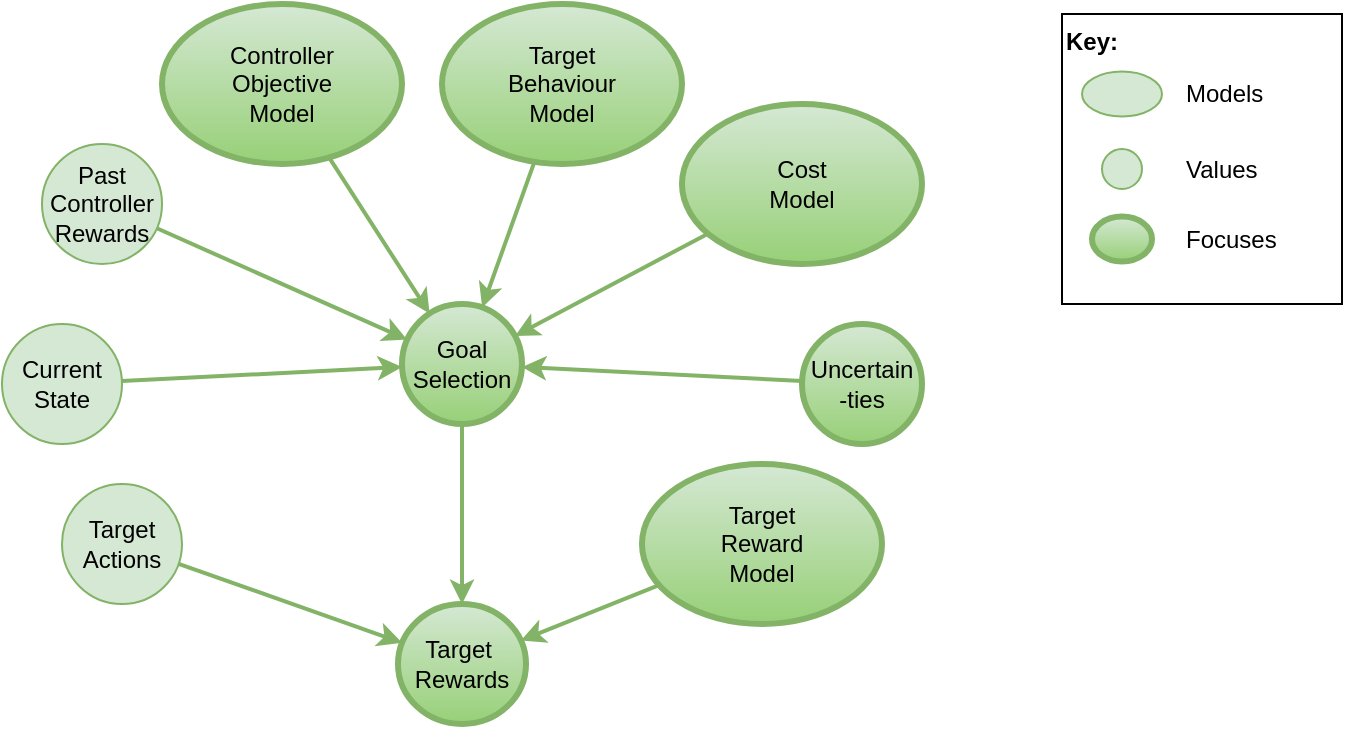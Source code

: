 <mxfile version="14.5.1" type="device" pages="10"><diagram id="fs7hg1n9IrzCbdDPWPu3" name="focus-areas"><mxGraphModel dx="981" dy="567" grid="1" gridSize="10" guides="1" tooltips="1" connect="1" arrows="1" fold="1" page="1" pageScale="1" pageWidth="827" pageHeight="1169" math="0" shadow="0"><root><mxCell id="3oV55h37jvrDM-TIndkP-0"/><mxCell id="3oV55h37jvrDM-TIndkP-1" parent="3oV55h37jvrDM-TIndkP-0"/><mxCell id="3oV55h37jvrDM-TIndkP-20" style="edgeStyle=none;rounded=1;orthogonalLoop=1;jettySize=auto;html=1;fillColor=#d5e8d4;strokeColor=#82b366;strokeWidth=2;" edge="1" parent="3oV55h37jvrDM-TIndkP-1" source="3oV55h37jvrDM-TIndkP-2" target="3oV55h37jvrDM-TIndkP-15"><mxGeometry relative="1" as="geometry"/></mxCell><mxCell id="3oV55h37jvrDM-TIndkP-2" value="Goal&lt;br&gt;Selection" style="ellipse;whiteSpace=wrap;html=1;fillColor=#d5e8d4;strokeColor=#82b366;strokeWidth=3;gradientColor=#97d077;" vertex="1" parent="3oV55h37jvrDM-TIndkP-1"><mxGeometry x="340" y="360" width="60" height="60" as="geometry"/></mxCell><mxCell id="3oV55h37jvrDM-TIndkP-12" style="edgeStyle=none;rounded=1;orthogonalLoop=1;jettySize=auto;html=1;fillColor=#d5e8d4;strokeColor=#82b366;strokeWidth=2;" edge="1" parent="3oV55h37jvrDM-TIndkP-1" source="3oV55h37jvrDM-TIndkP-3" target="3oV55h37jvrDM-TIndkP-2"><mxGeometry relative="1" as="geometry"/></mxCell><mxCell id="3oV55h37jvrDM-TIndkP-3" value="Uncertain&lt;br&gt;-ties" style="ellipse;whiteSpace=wrap;html=1;fillColor=#d5e8d4;strokeColor=#82b366;strokeWidth=3;gradientColor=#97d077;" vertex="1" parent="3oV55h37jvrDM-TIndkP-1"><mxGeometry x="540" y="370" width="60" height="60" as="geometry"/></mxCell><mxCell id="3oV55h37jvrDM-TIndkP-11" style="edgeStyle=none;rounded=1;orthogonalLoop=1;jettySize=auto;html=1;fillColor=#d5e8d4;strokeColor=#82b366;strokeWidth=2;" edge="1" parent="3oV55h37jvrDM-TIndkP-1" source="3oV55h37jvrDM-TIndkP-4" target="3oV55h37jvrDM-TIndkP-2"><mxGeometry relative="1" as="geometry"/></mxCell><mxCell id="3oV55h37jvrDM-TIndkP-4" value="Cost&lt;br&gt;Model" style="ellipse;whiteSpace=wrap;html=1;fillColor=#d5e8d4;strokeColor=#82b366;strokeWidth=3;gradientColor=#97d077;" vertex="1" parent="3oV55h37jvrDM-TIndkP-1"><mxGeometry x="480" y="260" width="120" height="80" as="geometry"/></mxCell><mxCell id="3oV55h37jvrDM-TIndkP-10" style="edgeStyle=none;rounded=1;orthogonalLoop=1;jettySize=auto;html=1;fillColor=#d5e8d4;strokeColor=#82b366;strokeWidth=2;" edge="1" parent="3oV55h37jvrDM-TIndkP-1" source="3oV55h37jvrDM-TIndkP-5" target="3oV55h37jvrDM-TIndkP-2"><mxGeometry relative="1" as="geometry"/></mxCell><mxCell id="3oV55h37jvrDM-TIndkP-5" value="Target&lt;br&gt;Behaviour&lt;br&gt;Model" style="ellipse;whiteSpace=wrap;html=1;fillColor=#d5e8d4;strokeColor=#82b366;strokeWidth=3;gradientColor=#97d077;" vertex="1" parent="3oV55h37jvrDM-TIndkP-1"><mxGeometry x="360" y="210" width="120" height="80" as="geometry"/></mxCell><mxCell id="3oV55h37jvrDM-TIndkP-9" style="rounded=1;orthogonalLoop=1;jettySize=auto;html=1;fillColor=#d5e8d4;strokeColor=#82b366;strokeWidth=2;" edge="1" parent="3oV55h37jvrDM-TIndkP-1" source="3oV55h37jvrDM-TIndkP-6" target="3oV55h37jvrDM-TIndkP-2"><mxGeometry relative="1" as="geometry"/></mxCell><mxCell id="3oV55h37jvrDM-TIndkP-6" value="Controller&lt;br&gt;Objective&lt;br&gt;Model" style="ellipse;whiteSpace=wrap;html=1;fillColor=#d5e8d4;strokeColor=#82b366;strokeWidth=3;gradientColor=#97d077;" vertex="1" parent="3oV55h37jvrDM-TIndkP-1"><mxGeometry x="220" y="210" width="120" height="80" as="geometry"/></mxCell><mxCell id="3oV55h37jvrDM-TIndkP-13" style="edgeStyle=none;rounded=1;orthogonalLoop=1;jettySize=auto;html=1;fillColor=#d5e8d4;strokeColor=#82b366;strokeWidth=2;" edge="1" parent="3oV55h37jvrDM-TIndkP-1" source="3oV55h37jvrDM-TIndkP-7" target="3oV55h37jvrDM-TIndkP-2"><mxGeometry relative="1" as="geometry"/></mxCell><mxCell id="3oV55h37jvrDM-TIndkP-7" value="Past&lt;br&gt;Controller&lt;br&gt;Rewards" style="ellipse;whiteSpace=wrap;html=1;fillColor=#d5e8d4;strokeColor=#82b366;" vertex="1" parent="3oV55h37jvrDM-TIndkP-1"><mxGeometry x="160" y="280" width="60" height="60" as="geometry"/></mxCell><mxCell id="3oV55h37jvrDM-TIndkP-14" style="edgeStyle=none;rounded=1;orthogonalLoop=1;jettySize=auto;html=1;fillColor=#d5e8d4;strokeColor=#82b366;strokeWidth=2;" edge="1" parent="3oV55h37jvrDM-TIndkP-1" source="3oV55h37jvrDM-TIndkP-8" target="3oV55h37jvrDM-TIndkP-2"><mxGeometry relative="1" as="geometry"/></mxCell><mxCell id="3oV55h37jvrDM-TIndkP-8" value="Current&lt;br&gt;State" style="ellipse;whiteSpace=wrap;html=1;fillColor=#d5e8d4;strokeColor=#82b366;" vertex="1" parent="3oV55h37jvrDM-TIndkP-1"><mxGeometry x="140" y="370" width="60" height="60" as="geometry"/></mxCell><mxCell id="3oV55h37jvrDM-TIndkP-15" value="Target&amp;nbsp;&lt;br&gt;Rewards" style="ellipse;whiteSpace=wrap;html=1;fillColor=#d5e8d4;strokeColor=#82b366;strokeWidth=3;gradientColor=#97d077;" vertex="1" parent="3oV55h37jvrDM-TIndkP-1"><mxGeometry x="338" y="510" width="64" height="60" as="geometry"/></mxCell><mxCell id="3oV55h37jvrDM-TIndkP-19" style="edgeStyle=none;rounded=1;orthogonalLoop=1;jettySize=auto;html=1;fillColor=#d5e8d4;strokeColor=#82b366;strokeWidth=2;" edge="1" parent="3oV55h37jvrDM-TIndkP-1" source="3oV55h37jvrDM-TIndkP-16" target="3oV55h37jvrDM-TIndkP-15"><mxGeometry relative="1" as="geometry"/></mxCell><mxCell id="3oV55h37jvrDM-TIndkP-16" value="Target&lt;br&gt;Reward&lt;br&gt;Model" style="ellipse;whiteSpace=wrap;html=1;fillColor=#d5e8d4;strokeColor=#82b366;strokeWidth=3;gradientColor=#97d077;" vertex="1" parent="3oV55h37jvrDM-TIndkP-1"><mxGeometry x="460" y="440" width="120" height="80" as="geometry"/></mxCell><mxCell id="3oV55h37jvrDM-TIndkP-18" style="edgeStyle=none;rounded=1;orthogonalLoop=1;jettySize=auto;html=1;fillColor=#d5e8d4;strokeColor=#82b366;strokeWidth=2;" edge="1" parent="3oV55h37jvrDM-TIndkP-1" source="3oV55h37jvrDM-TIndkP-17" target="3oV55h37jvrDM-TIndkP-15"><mxGeometry relative="1" as="geometry"/></mxCell><mxCell id="3oV55h37jvrDM-TIndkP-17" value="Target&lt;br&gt;Actions" style="ellipse;whiteSpace=wrap;html=1;fillColor=#d5e8d4;strokeColor=#82b366;" vertex="1" parent="3oV55h37jvrDM-TIndkP-1"><mxGeometry x="170" y="450" width="60" height="60" as="geometry"/></mxCell><mxCell id="mFixPH90v81VmiJP5h4a-0" value="Key:" style="rounded=0;whiteSpace=wrap;html=1;fontStyle=1;align=left;verticalAlign=top;" vertex="1" parent="3oV55h37jvrDM-TIndkP-1"><mxGeometry x="670" y="215" width="140" height="145" as="geometry"/></mxCell><mxCell id="mFixPH90v81VmiJP5h4a-5" value="Models" style="text;html=1;strokeColor=none;fillColor=none;align=left;verticalAlign=middle;whiteSpace=wrap;rounded=0;fontSize=12;" vertex="1" parent="3oV55h37jvrDM-TIndkP-1"><mxGeometry x="730" y="245" width="60" height="20" as="geometry"/></mxCell><mxCell id="mFixPH90v81VmiJP5h4a-7" value="Values" style="text;html=1;strokeColor=none;fillColor=none;align=left;verticalAlign=middle;whiteSpace=wrap;rounded=0;fontSize=12;" vertex="1" parent="3oV55h37jvrDM-TIndkP-1"><mxGeometry x="730" y="282.5" width="60" height="20" as="geometry"/></mxCell><mxCell id="mFixPH90v81VmiJP5h4a-11" value="Focuses" style="text;html=1;strokeColor=none;fillColor=none;align=left;verticalAlign=middle;whiteSpace=wrap;rounded=0;fontSize=12;" vertex="1" parent="3oV55h37jvrDM-TIndkP-1"><mxGeometry x="730" y="317.5" width="60" height="20" as="geometry"/></mxCell><mxCell id="mFixPH90v81VmiJP5h4a-13" value="" style="ellipse;whiteSpace=wrap;html=1;fillColor=#d5e8d4;strokeColor=#82b366;strokeWidth=1;" vertex="1" parent="3oV55h37jvrDM-TIndkP-1"><mxGeometry x="680" y="243.75" width="40" height="22.5" as="geometry"/></mxCell><mxCell id="mFixPH90v81VmiJP5h4a-14" value="" style="ellipse;whiteSpace=wrap;html=1;fillColor=#d5e8d4;strokeColor=#82b366;strokeWidth=1;" vertex="1" parent="3oV55h37jvrDM-TIndkP-1"><mxGeometry x="690" y="282.5" width="20" height="20" as="geometry"/></mxCell><mxCell id="mFixPH90v81VmiJP5h4a-15" value="" style="ellipse;whiteSpace=wrap;html=1;strokeColor=#82b366;strokeWidth=3;fillColor=#d5e8d4;gradientColor=#97d077;" vertex="1" parent="3oV55h37jvrDM-TIndkP-1"><mxGeometry x="685" y="316.25" width="30" height="22.5" as="geometry"/></mxCell></root></mxGraphModel></diagram><diagram id="QtdzlSZ_UQXzf0qfyII1" name="target-behaviour-model"><mxGraphModel dx="1422" dy="822" grid="1" gridSize="10" guides="1" tooltips="1" connect="1" arrows="1" fold="1" page="1" pageScale="1" pageWidth="827" pageHeight="1169" math="0" shadow="0"><root><mxCell id="0"/><mxCell id="1" parent="0"/><mxCell id="ADPFvpgRYnkpSaKvr27C-1" value="o&lt;sub&gt;a,t&lt;/sub&gt;" style="ellipse;whiteSpace=wrap;html=1;aspect=fixed;fontStyle=1;fontSize=12;fillColor=#000000;fontColor=#FFFFFF;" parent="1" vertex="1"><mxGeometry x="90" y="410" width="50" height="50" as="geometry"/></mxCell><mxCell id="ADPFvpgRYnkpSaKvr27C-47" style="edgeStyle=none;rounded=0;orthogonalLoop=1;jettySize=auto;html=1;fontSize=21;" parent="1" source="ADPFvpgRYnkpSaKvr27C-23" target="ADPFvpgRYnkpSaKvr27C-34" edge="1"><mxGeometry relative="1" as="geometry"/></mxCell><mxCell id="ADPFvpgRYnkpSaKvr27C-56" style="edgeStyle=orthogonalEdgeStyle;curved=1;rounded=0;orthogonalLoop=1;jettySize=auto;html=1;fontSize=21;entryX=0;entryY=0.5;entryDx=0;entryDy=0;" parent="1" source="ADPFvpgRYnkpSaKvr27C-23" target="ADPFvpgRYnkpSaKvr27C-37" edge="1"><mxGeometry relative="1" as="geometry"><Array as="points"><mxPoint x="170" y="255"/><mxPoint x="170" y="535"/></Array></mxGeometry></mxCell><mxCell id="ADPFvpgRYnkpSaKvr27C-23" value="s&lt;sub&gt;env,t-1&lt;/sub&gt;" style="ellipse;whiteSpace=wrap;html=1;aspect=fixed;fontStyle=1;fontSize=12;" parent="1" vertex="1"><mxGeometry x="90" y="230" width="50" height="50" as="geometry"/></mxCell><mxCell id="ADPFvpgRYnkpSaKvr27C-46" style="edgeStyle=none;rounded=0;orthogonalLoop=1;jettySize=auto;html=1;fontSize=21;" parent="1" source="ADPFvpgRYnkpSaKvr27C-32" target="ADPFvpgRYnkpSaKvr27C-35" edge="1"><mxGeometry relative="1" as="geometry"/></mxCell><mxCell id="ADPFvpgRYnkpSaKvr27C-55" style="edgeStyle=orthogonalEdgeStyle;rounded=0;orthogonalLoop=1;jettySize=auto;html=1;fontSize=21;curved=1;" parent="1" source="ADPFvpgRYnkpSaKvr27C-32" target="ADPFvpgRYnkpSaKvr27C-37" edge="1"><mxGeometry relative="1" as="geometry"><Array as="points"><mxPoint x="290" y="255"/><mxPoint x="290" y="535"/></Array></mxGeometry></mxCell><mxCell id="ADPFvpgRYnkpSaKvr27C-32" value="&lt;span style=&quot;font-size: 12px&quot;&gt;s&lt;/span&gt;&lt;sub&gt;ext,t-1&lt;/sub&gt;" style="ellipse;whiteSpace=wrap;html=1;aspect=fixed;fontStyle=1;fontSize=12;" parent="1" vertex="1"><mxGeometry x="200" y="230" width="50" height="50" as="geometry"/></mxCell><mxCell id="ADPFvpgRYnkpSaKvr27C-48" style="edgeStyle=none;rounded=0;orthogonalLoop=1;jettySize=auto;html=1;fontSize=21;" parent="1" source="ADPFvpgRYnkpSaKvr27C-33" target="ADPFvpgRYnkpSaKvr27C-36" edge="1"><mxGeometry relative="1" as="geometry"/></mxCell><mxCell id="ADPFvpgRYnkpSaKvr27C-33" value="s&lt;sub&gt;int,t-1&lt;/sub&gt;" style="ellipse;whiteSpace=wrap;html=1;aspect=fixed;fontStyle=1;fontSize=12;" parent="1" vertex="1"><mxGeometry x="310" y="230" width="50" height="50" as="geometry"/></mxCell><mxCell id="ADPFvpgRYnkpSaKvr27C-45" style="rounded=0;orthogonalLoop=1;jettySize=auto;html=1;fontSize=21;" parent="1" source="ADPFvpgRYnkpSaKvr27C-34" target="ADPFvpgRYnkpSaKvr27C-36" edge="1"><mxGeometry relative="1" as="geometry"/></mxCell><mxCell id="ADPFvpgRYnkpSaKvr27C-34" value="&lt;span style=&quot;font-size: 12px&quot;&gt;b&lt;/span&gt;&lt;sub&gt;env,t-1&lt;/sub&gt;" style="ellipse;whiteSpace=wrap;html=1;aspect=fixed;fontStyle=1;fontSize=12;" parent="1" vertex="1"><mxGeometry x="90" y="320" width="50" height="50" as="geometry"/></mxCell><mxCell id="ADPFvpgRYnkpSaKvr27C-44" style="edgeStyle=orthogonalEdgeStyle;rounded=0;orthogonalLoop=1;jettySize=auto;html=1;fontSize=21;" parent="1" source="ADPFvpgRYnkpSaKvr27C-35" target="ADPFvpgRYnkpSaKvr27C-36" edge="1"><mxGeometry relative="1" as="geometry"/></mxCell><mxCell id="ADPFvpgRYnkpSaKvr27C-35" value="&lt;span style=&quot;font-size: 12px&quot;&gt;b&lt;/span&gt;&lt;sub&gt;ext,t-1&lt;/sub&gt;" style="ellipse;whiteSpace=wrap;html=1;aspect=fixed;fontStyle=1;fontSize=12;" parent="1" vertex="1"><mxGeometry x="200" y="320" width="50" height="50" as="geometry"/></mxCell><mxCell id="ADPFvpgRYnkpSaKvr27C-43" style="edgeStyle=orthogonalEdgeStyle;rounded=0;orthogonalLoop=1;jettySize=auto;html=1;fontSize=21;" parent="1" source="ADPFvpgRYnkpSaKvr27C-36" target="ADPFvpgRYnkpSaKvr27C-1" edge="1"><mxGeometry relative="1" as="geometry"/></mxCell><mxCell id="ADPFvpgRYnkpSaKvr27C-57" style="rounded=0;orthogonalLoop=1;jettySize=auto;html=1;fontSize=21;" parent="1" source="ADPFvpgRYnkpSaKvr27C-36" target="ADPFvpgRYnkpSaKvr27C-37" edge="1"><mxGeometry relative="1" as="geometry"/></mxCell><mxCell id="SbHTu2Tv2BClIh4kYslZ-1" style="edgeStyle=none;rounded=0;orthogonalLoop=1;jettySize=auto;html=1;fontSize=12;fontColor=#000000;" parent="1" source="ADPFvpgRYnkpSaKvr27C-36" target="ADPFvpgRYnkpSaKvr27C-40" edge="1"><mxGeometry relative="1" as="geometry"/></mxCell><mxCell id="ADPFvpgRYnkpSaKvr27C-36" value="&lt;span style=&quot;font-size: 12px&quot;&gt;a&lt;/span&gt;&lt;sub&gt;ext,t-1&lt;/sub&gt;" style="ellipse;whiteSpace=wrap;html=1;aspect=fixed;fontStyle=1;fontSize=12;" parent="1" vertex="1"><mxGeometry x="200" y="410" width="50" height="50" as="geometry"/></mxCell><mxCell id="ADPFvpgRYnkpSaKvr27C-49" style="edgeStyle=none;rounded=0;orthogonalLoop=1;jettySize=auto;html=1;fontSize=21;" parent="1" source="ADPFvpgRYnkpSaKvr27C-37" target="ADPFvpgRYnkpSaKvr27C-38" edge="1"><mxGeometry relative="1" as="geometry"/></mxCell><mxCell id="ADPFvpgRYnkpSaKvr27C-50" style="edgeStyle=none;rounded=0;orthogonalLoop=1;jettySize=auto;html=1;fontSize=21;" parent="1" source="ADPFvpgRYnkpSaKvr27C-37" target="ADPFvpgRYnkpSaKvr27C-39" edge="1"><mxGeometry relative="1" as="geometry"/></mxCell><mxCell id="ADPFvpgRYnkpSaKvr27C-37" value="+" style="ellipse;whiteSpace=wrap;html=1;aspect=fixed;fontStyle=1;fontSize=21;" parent="1" vertex="1"><mxGeometry x="210" y="520" width="30" height="30" as="geometry"/></mxCell><mxCell id="ADPFvpgRYnkpSaKvr27C-51" style="edgeStyle=none;rounded=0;orthogonalLoop=1;jettySize=auto;html=1;fontSize=21;" parent="1" source="ADPFvpgRYnkpSaKvr27C-38" target="ADPFvpgRYnkpSaKvr27C-41" edge="1"><mxGeometry relative="1" as="geometry"/></mxCell><mxCell id="ADPFvpgRYnkpSaKvr27C-54" style="edgeStyle=none;rounded=0;orthogonalLoop=1;jettySize=auto;html=1;fontSize=21;" parent="1" source="ADPFvpgRYnkpSaKvr27C-38" target="ADPFvpgRYnkpSaKvr27C-40" edge="1"><mxGeometry relative="1" as="geometry"/></mxCell><mxCell id="ADPFvpgRYnkpSaKvr27C-38" value="s&lt;sub&gt;env,t&lt;/sub&gt;" style="ellipse;whiteSpace=wrap;html=1;aspect=fixed;fontStyle=1;fontSize=12;" parent="1" vertex="1"><mxGeometry x="140" y="600" width="50" height="50" as="geometry"/></mxCell><mxCell id="ADPFvpgRYnkpSaKvr27C-52" style="edgeStyle=none;rounded=0;orthogonalLoop=1;jettySize=auto;html=1;fontSize=21;" parent="1" source="ADPFvpgRYnkpSaKvr27C-39" target="ADPFvpgRYnkpSaKvr27C-42" edge="1"><mxGeometry relative="1" as="geometry"/></mxCell><mxCell id="ADPFvpgRYnkpSaKvr27C-53" style="edgeStyle=none;rounded=0;orthogonalLoop=1;jettySize=auto;html=1;fontSize=21;" parent="1" source="ADPFvpgRYnkpSaKvr27C-39" target="ADPFvpgRYnkpSaKvr27C-40" edge="1"><mxGeometry relative="1" as="geometry"/></mxCell><mxCell id="ADPFvpgRYnkpSaKvr27C-39" value="s&lt;sub&gt;ext,t&lt;/sub&gt;" style="ellipse;whiteSpace=wrap;html=1;aspect=fixed;fontStyle=1;fontSize=12;" parent="1" vertex="1"><mxGeometry x="260" y="600" width="50" height="50" as="geometry"/></mxCell><mxCell id="ADPFvpgRYnkpSaKvr27C-40" value="s&lt;sub&gt;int,t&lt;/sub&gt;" style="ellipse;whiteSpace=wrap;html=1;aspect=fixed;fontStyle=1;fontSize=12;" parent="1" vertex="1"><mxGeometry x="360" y="660" width="50" height="50" as="geometry"/></mxCell><mxCell id="ADPFvpgRYnkpSaKvr27C-41" value="o&lt;sub&gt;env,t&lt;/sub&gt;" style="ellipse;whiteSpace=wrap;html=1;aspect=fixed;fontStyle=1;fontSize=12;fillColor=#000000;fontColor=#FFFFFF;" parent="1" vertex="1"><mxGeometry x="140" y="700" width="50" height="50" as="geometry"/></mxCell><mxCell id="ADPFvpgRYnkpSaKvr27C-42" value="o&lt;sub&gt;ext,t&lt;/sub&gt;" style="ellipse;whiteSpace=wrap;html=1;aspect=fixed;fontStyle=1;fontSize=12;fillColor=#000000;fontColor=#FFFFFF;" parent="1" vertex="1"><mxGeometry x="260" y="700" width="50" height="50" as="geometry"/></mxCell><mxCell id="-2ILIqnH0uPCIQ0NG5LR-1" value="Key:" style="rounded=0;whiteSpace=wrap;html=1;fontStyle=1;align=left;verticalAlign=top;" parent="1" vertex="1"><mxGeometry x="480" y="240" width="230" height="170" as="geometry"/></mxCell><mxCell id="-2ILIqnH0uPCIQ0NG5LR-11" value="s" style="ellipse;whiteSpace=wrap;html=1;aspect=fixed;fontStyle=1;fontSize=12;" parent="1" vertex="1"><mxGeometry x="490" y="270" width="20" height="20" as="geometry"/></mxCell><mxCell id="-2ILIqnH0uPCIQ0NG5LR-12" value="b" style="ellipse;whiteSpace=wrap;html=1;aspect=fixed;fontStyle=1;fontSize=12;" parent="1" vertex="1"><mxGeometry x="490" y="290" width="20" height="20" as="geometry"/></mxCell><mxCell id="-2ILIqnH0uPCIQ0NG5LR-13" value="a" style="ellipse;whiteSpace=wrap;html=1;aspect=fixed;fontStyle=1;fontSize=12;" parent="1" vertex="1"><mxGeometry x="490" y="310" width="20" height="20" as="geometry"/></mxCell><mxCell id="-2ILIqnH0uPCIQ0NG5LR-14" value="o" style="ellipse;whiteSpace=wrap;html=1;aspect=fixed;fontStyle=1;fontSize=12;" parent="1" vertex="1"><mxGeometry x="490" y="330" width="20" height="20" as="geometry"/></mxCell><mxCell id="-2ILIqnH0uPCIQ0NG5LR-15" value="True state" style="text;html=1;strokeColor=none;fillColor=none;align=left;verticalAlign=middle;whiteSpace=wrap;rounded=0;fontSize=12;" parent="1" vertex="1"><mxGeometry x="520" y="270" width="110" height="20" as="geometry"/></mxCell><mxCell id="-2ILIqnH0uPCIQ0NG5LR-16" value="Target agent's belief about state" style="text;html=1;strokeColor=none;fillColor=none;align=left;verticalAlign=middle;whiteSpace=wrap;rounded=0;fontSize=12;" parent="1" vertex="1"><mxGeometry x="520" y="290" width="200" height="20" as="geometry"/></mxCell><mxCell id="-2ILIqnH0uPCIQ0NG5LR-17" value="Target agent's action" style="text;html=1;strokeColor=none;fillColor=none;align=left;verticalAlign=middle;whiteSpace=wrap;rounded=0;fontSize=12;" parent="1" vertex="1"><mxGeometry x="520" y="310" width="200" height="20" as="geometry"/></mxCell><mxCell id="-2ILIqnH0uPCIQ0NG5LR-18" value="Controller agent's observation" style="text;html=1;strokeColor=none;fillColor=none;align=left;verticalAlign=middle;whiteSpace=wrap;rounded=0;fontSize=12;" parent="1" vertex="1"><mxGeometry x="520" y="330" width="200" height="20" as="geometry"/></mxCell><mxCell id="-2ILIqnH0uPCIQ0NG5LR-19" value="" style="ellipse;whiteSpace=wrap;html=1;aspect=fixed;fontStyle=1;fontSize=12;fillColor=#000000;" parent="1" vertex="1"><mxGeometry x="490" y="360" width="20" height="20" as="geometry"/></mxCell><mxCell id="-2ILIqnH0uPCIQ0NG5LR-20" value="" style="ellipse;whiteSpace=wrap;html=1;aspect=fixed;fontStyle=1;fontSize=12;" parent="1" vertex="1"><mxGeometry x="490" y="380" width="20" height="20" as="geometry"/></mxCell><mxCell id="-2ILIqnH0uPCIQ0NG5LR-21" value="Observed" style="text;html=1;strokeColor=none;fillColor=none;align=left;verticalAlign=middle;whiteSpace=wrap;rounded=0;fontSize=12;" parent="1" vertex="1"><mxGeometry x="520" y="360" width="200" height="20" as="geometry"/></mxCell><mxCell id="-2ILIqnH0uPCIQ0NG5LR-22" value="Hidden (latent)" style="text;html=1;strokeColor=none;fillColor=none;align=left;verticalAlign=middle;whiteSpace=wrap;rounded=0;fontSize=12;" parent="1" vertex="1"><mxGeometry x="520" y="380" width="200" height="20" as="geometry"/></mxCell></root></mxGraphModel></diagram><diagram id="-X9fURTQaDmz15lG2JNf" name="controller-reward"><mxGraphModel dx="1422" dy="822" grid="1" gridSize="10" guides="1" tooltips="1" connect="1" arrows="1" fold="1" page="1" pageScale="1" pageWidth="827" pageHeight="1169" math="0" shadow="0"><root><mxCell id="wrNYG9gyGPS-cZgi2p1g-0"/><mxCell id="wrNYG9gyGPS-cZgi2p1g-1" parent="wrNYG9gyGPS-cZgi2p1g-0"/><mxCell id="NdN7URrwchVapzlIkRLf-3" value="Simplified" style="rounded=0;whiteSpace=wrap;html=1;strokeColor=#d6b656;fillColor=none;dashed=1;strokeWidth=3;fontStyle=1;verticalAlign=top;align=left;spacing=2;spacingLeft=3;fontColor=#AD9346;dashPattern=1 1;perimeterSpacing=0;" parent="wrNYG9gyGPS-cZgi2p1g-1" vertex="1"><mxGeometry x="380" y="210" width="220" height="490" as="geometry"/></mxCell><mxCell id="NdN7URrwchVapzlIkRLf-2" value="True" style="rounded=0;whiteSpace=wrap;html=1;strokeColor=#d6b656;fillColor=none;dashed=1;strokeWidth=3;fontStyle=1;verticalAlign=top;align=left;spacing=2;spacingLeft=3;fontColor=#AD9346;dashPattern=1 1;perimeterSpacing=0;" parent="wrNYG9gyGPS-cZgi2p1g-1" vertex="1"><mxGeometry x="10" y="210" width="350" height="490" as="geometry"/></mxCell><mxCell id="NdN7URrwchVapzlIkRLf-7" value="o&lt;sub&gt;r,ctrl&lt;/sub&gt;" style="ellipse;whiteSpace=wrap;html=1;aspect=fixed;fontStyle=1;fontSize=12;fillColor=#000000;fontColor=#FFFFFF;" parent="wrNYG9gyGPS-cZgi2p1g-1" vertex="1"><mxGeometry x="464" y="470" width="50" height="50" as="geometry"/></mxCell><mxCell id="NdN7URrwchVapzlIkRLf-8" style="edgeStyle=none;rounded=0;orthogonalLoop=1;jettySize=auto;html=1;fontSize=12;" parent="wrNYG9gyGPS-cZgi2p1g-1" source="NdN7URrwchVapzlIkRLf-9" target="NdN7URrwchVapzlIkRLf-11" edge="1"><mxGeometry relative="1" as="geometry"/></mxCell><mxCell id="NdN7URrwchVapzlIkRLf-9" value="s&lt;sub&gt;env&lt;/sub&gt;" style="ellipse;whiteSpace=wrap;html=1;aspect=fixed;fontStyle=1;fontSize=12;fillColor=#808080;fontColor=#FFFFFF;" parent="wrNYG9gyGPS-cZgi2p1g-1" vertex="1"><mxGeometry x="414" y="290" width="50" height="50" as="geometry"/></mxCell><mxCell id="NdN7URrwchVapzlIkRLf-10" style="edgeStyle=none;rounded=0;orthogonalLoop=1;jettySize=auto;html=1;entryX=0.5;entryY=1;entryDx=0;entryDy=0;fontSize=12;" parent="wrNYG9gyGPS-cZgi2p1g-1" source="NdN7URrwchVapzlIkRLf-11" target="NdN7URrwchVapzlIkRLf-7" edge="1"><mxGeometry relative="1" as="geometry"/></mxCell><mxCell id="NdN7URrwchVapzlIkRLf-11" value="r&lt;sub&gt;ctrl&lt;/sub&gt;" style="ellipse;whiteSpace=wrap;html=1;aspect=fixed;fontStyle=1;fontSize=12;" parent="wrNYG9gyGPS-cZgi2p1g-1" vertex="1"><mxGeometry x="464" y="380" width="50" height="50" as="geometry"/></mxCell><mxCell id="NdN7URrwchVapzlIkRLf-28" style="edgeStyle=none;rounded=0;orthogonalLoop=1;jettySize=auto;html=1;fontSize=12;" parent="wrNYG9gyGPS-cZgi2p1g-1" source="NdN7URrwchVapzlIkRLf-15" target="NdN7URrwchVapzlIkRLf-27" edge="1"><mxGeometry relative="1" as="geometry"/></mxCell><mxCell id="NdN7URrwchVapzlIkRLf-15" value="&lt;b&gt;professor's&lt;br&gt;judgement&lt;/b&gt;" style="ellipse;whiteSpace=wrap;html=1;fillColor=none;fontSize=12;align=center;" parent="wrNYG9gyGPS-cZgi2p1g-1" vertex="1"><mxGeometry x="110" y="410" width="90" height="80" as="geometry"/></mxCell><mxCell id="NdN7URrwchVapzlIkRLf-20" style="edgeStyle=none;rounded=0;orthogonalLoop=1;jettySize=auto;html=1;fontSize=12;" parent="wrNYG9gyGPS-cZgi2p1g-1" source="NdN7URrwchVapzlIkRLf-16" target="NdN7URrwchVapzlIkRLf-15" edge="1"><mxGeometry relative="1" as="geometry"/></mxCell><mxCell id="NdN7URrwchVapzlIkRLf-16" value="&lt;b&gt;target's&lt;br&gt;state&lt;/b&gt;" style="ellipse;whiteSpace=wrap;html=1;fontSize=12;align=center;fillColor=#808080;fontColor=#FFFFFF;" parent="wrNYG9gyGPS-cZgi2p1g-1" vertex="1"><mxGeometry x="260" y="310" width="90" height="80" as="geometry"/></mxCell><mxCell id="NdN7URrwchVapzlIkRLf-19" style="edgeStyle=none;rounded=0;orthogonalLoop=1;jettySize=auto;html=1;fontSize=12;" parent="wrNYG9gyGPS-cZgi2p1g-1" source="NdN7URrwchVapzlIkRLf-17" target="NdN7URrwchVapzlIkRLf-15" edge="1"><mxGeometry relative="1" as="geometry"/></mxCell><mxCell id="NdN7URrwchVapzlIkRLf-17" value="&lt;b&gt;target's&lt;br&gt;trajectory&lt;/b&gt;" style="ellipse;whiteSpace=wrap;html=1;fontSize=12;align=center;fillColor=#808080;fontColor=#FFFFFF;" parent="wrNYG9gyGPS-cZgi2p1g-1" vertex="1"><mxGeometry x="260" y="400" width="90" height="80" as="geometry"/></mxCell><mxCell id="NdN7URrwchVapzlIkRLf-22" style="edgeStyle=none;rounded=0;orthogonalLoop=1;jettySize=auto;html=1;fontSize=12;" parent="wrNYG9gyGPS-cZgi2p1g-1" source="NdN7URrwchVapzlIkRLf-21" target="NdN7URrwchVapzlIkRLf-15" edge="1"><mxGeometry relative="1" as="geometry"/></mxCell><mxCell id="NdN7URrwchVapzlIkRLf-21" value="&lt;b&gt;professor's&lt;br&gt;past&lt;br&gt;controller feedback&lt;/b&gt;" style="ellipse;whiteSpace=wrap;html=1;fontSize=12;align=center;fillColor=#808080;fontColor=#FFFFFF;" parent="wrNYG9gyGPS-cZgi2p1g-1" vertex="1"><mxGeometry x="20" y="320" width="90" height="80" as="geometry"/></mxCell><mxCell id="NdN7URrwchVapzlIkRLf-24" style="edgeStyle=none;rounded=0;orthogonalLoop=1;jettySize=auto;html=1;fontSize=12;" parent="wrNYG9gyGPS-cZgi2p1g-1" source="NdN7URrwchVapzlIkRLf-23" target="NdN7URrwchVapzlIkRLf-15" edge="1"><mxGeometry relative="1" as="geometry"/></mxCell><mxCell id="NdN7URrwchVapzlIkRLf-23" value="&lt;b&gt;professor's&lt;br&gt;objective&lt;/b&gt;" style="ellipse;whiteSpace=wrap;html=1;fillColor=none;fontSize=12;align=center;" parent="wrNYG9gyGPS-cZgi2p1g-1" vertex="1"><mxGeometry x="80" y="230" width="90" height="80" as="geometry"/></mxCell><mxCell id="NdN7URrwchVapzlIkRLf-25" value="o&lt;sub&gt;r,ctrl&lt;/sub&gt;" style="ellipse;whiteSpace=wrap;html=1;aspect=fixed;fontStyle=1;fontSize=12;fillColor=#000000;fontColor=#FFFFFF;" parent="wrNYG9gyGPS-cZgi2p1g-1" vertex="1"><mxGeometry x="130" y="630" width="50" height="50" as="geometry"/></mxCell><mxCell id="NdN7URrwchVapzlIkRLf-26" style="edgeStyle=none;rounded=0;orthogonalLoop=1;jettySize=auto;html=1;entryX=0.5;entryY=1;entryDx=0;entryDy=0;fontSize=12;" parent="wrNYG9gyGPS-cZgi2p1g-1" source="NdN7URrwchVapzlIkRLf-27" target="NdN7URrwchVapzlIkRLf-25" edge="1"><mxGeometry relative="1" as="geometry"/></mxCell><mxCell id="NdN7URrwchVapzlIkRLf-27" value="r&lt;sub&gt;ctrl&lt;/sub&gt;" style="ellipse;whiteSpace=wrap;html=1;aspect=fixed;fontStyle=1;fontSize=12;" parent="wrNYG9gyGPS-cZgi2p1g-1" vertex="1"><mxGeometry x="130" y="540" width="50" height="50" as="geometry"/></mxCell><mxCell id="NdN7URrwchVapzlIkRLf-30" style="edgeStyle=none;rounded=0;orthogonalLoop=1;jettySize=auto;html=1;fontSize=12;" parent="wrNYG9gyGPS-cZgi2p1g-1" source="NdN7URrwchVapzlIkRLf-29" target="NdN7URrwchVapzlIkRLf-11" edge="1"><mxGeometry relative="1" as="geometry"/></mxCell><mxCell id="NdN7URrwchVapzlIkRLf-29" value="s&lt;sub&gt;ext&lt;/sub&gt;" style="ellipse;whiteSpace=wrap;html=1;aspect=fixed;fontStyle=1;fontSize=12;fillColor=#808080;fontColor=#FFFFFF;" parent="wrNYG9gyGPS-cZgi2p1g-1" vertex="1"><mxGeometry x="514" y="290" width="50" height="50" as="geometry"/></mxCell><mxCell id="dTZmf2LsyuIVv_brjaKV-1" style="edgeStyle=none;rounded=0;orthogonalLoop=1;jettySize=auto;html=1;fontSize=12;" parent="wrNYG9gyGPS-cZgi2p1g-1" source="dTZmf2LsyuIVv_brjaKV-0" target="NdN7URrwchVapzlIkRLf-15" edge="1"><mxGeometry relative="1" as="geometry"/></mxCell><mxCell id="dTZmf2LsyuIVv_brjaKV-0" value="&lt;b&gt;environment&lt;br&gt;state&lt;/b&gt;" style="ellipse;whiteSpace=wrap;html=1;fontSize=12;align=center;fillColor=#808080;fontColor=#FFFFFF;" parent="wrNYG9gyGPS-cZgi2p1g-1" vertex="1"><mxGeometry x="190" y="240" width="90" height="80" as="geometry"/></mxCell><mxCell id="iWz8dyB88ESRTglYH8F5-0" value="Key:" style="rounded=0;whiteSpace=wrap;html=1;fontStyle=1;align=left;verticalAlign=top;" parent="wrNYG9gyGPS-cZgi2p1g-1" vertex="1"><mxGeometry x="630" y="210" width="260" height="100" as="geometry"/></mxCell><mxCell id="iWz8dyB88ESRTglYH8F5-9" value="" style="ellipse;whiteSpace=wrap;html=1;aspect=fixed;fontStyle=1;fontSize=12;fillColor=#808080;" parent="wrNYG9gyGPS-cZgi2p1g-1" vertex="1"><mxGeometry x="640" y="260" width="20" height="20" as="geometry"/></mxCell><mxCell id="iWz8dyB88ESRTglYH8F5-10" value="" style="ellipse;whiteSpace=wrap;html=1;aspect=fixed;fontStyle=1;fontSize=12;" parent="wrNYG9gyGPS-cZgi2p1g-1" vertex="1"><mxGeometry x="640" y="280" width="20" height="20" as="geometry"/></mxCell><mxCell id="iWz8dyB88ESRTglYH8F5-11" value="Latent + observation rolled into one" style="text;html=1;strokeColor=none;fillColor=none;align=left;verticalAlign=middle;whiteSpace=wrap;rounded=0;fontSize=12;" parent="wrNYG9gyGPS-cZgi2p1g-1" vertex="1"><mxGeometry x="670" y="260" width="200" height="20" as="geometry"/></mxCell><mxCell id="iWz8dyB88ESRTglYH8F5-12" value="Hidden (latent)" style="text;html=1;strokeColor=none;fillColor=none;align=left;verticalAlign=middle;whiteSpace=wrap;rounded=0;fontSize=12;" parent="wrNYG9gyGPS-cZgi2p1g-1" vertex="1"><mxGeometry x="670" y="280" width="170" height="20" as="geometry"/></mxCell><mxCell id="iWz8dyB88ESRTglYH8F5-13" value="" style="ellipse;whiteSpace=wrap;html=1;aspect=fixed;fontStyle=1;fontSize=12;fillColor=#000000;" parent="wrNYG9gyGPS-cZgi2p1g-1" vertex="1"><mxGeometry x="640" y="240" width="20" height="20" as="geometry"/></mxCell><mxCell id="iWz8dyB88ESRTglYH8F5-14" value="Observed" style="text;html=1;strokeColor=none;fillColor=none;align=left;verticalAlign=middle;whiteSpace=wrap;rounded=0;fontSize=12;" parent="wrNYG9gyGPS-cZgi2p1g-1" vertex="1"><mxGeometry x="670" y="240" width="170" height="20" as="geometry"/></mxCell></root></mxGraphModel></diagram><diagram id="SvDaWFh80QO-hT4ZVw1k" name="goal-selection"><mxGraphModel dx="1086" dy="806" grid="1" gridSize="10" guides="1" tooltips="1" connect="1" arrows="1" fold="1" page="1" pageScale="1" pageWidth="827" pageHeight="1169" math="0" shadow="0"><root><mxCell id="1ygy4RnQ-h4MkEhQAP_c-0"/><mxCell id="1ygy4RnQ-h4MkEhQAP_c-1" parent="1ygy4RnQ-h4MkEhQAP_c-0"/><mxCell id="6L2JGAeCJaXu3ApBke-H-4" style="edgeStyle=none;rounded=0;orthogonalLoop=1;jettySize=auto;html=1;fontSize=12;fillColor=#dae8fc;strokeColor=#6c8ebf;" parent="1ygy4RnQ-h4MkEhQAP_c-1" source="1ygy4RnQ-h4MkEhQAP_c-2" target="6L2JGAeCJaXu3ApBke-H-1" edge="1"><mxGeometry relative="1" as="geometry"/></mxCell><mxCell id="6L2JGAeCJaXu3ApBke-H-5" style="edgeStyle=none;rounded=0;orthogonalLoop=1;jettySize=auto;html=1;fontSize=12;fillColor=#dae8fc;strokeColor=#6c8ebf;" parent="1ygy4RnQ-h4MkEhQAP_c-1" source="1ygy4RnQ-h4MkEhQAP_c-2" target="6L2JGAeCJaXu3ApBke-H-2" edge="1"><mxGeometry relative="1" as="geometry"/></mxCell><mxCell id="6L2JGAeCJaXu3ApBke-H-6" style="edgeStyle=none;rounded=0;orthogonalLoop=1;jettySize=auto;html=1;fontSize=12;fillColor=#dae8fc;strokeColor=#6c8ebf;" parent="1ygy4RnQ-h4MkEhQAP_c-1" source="1ygy4RnQ-h4MkEhQAP_c-2" target="6L2JGAeCJaXu3ApBke-H-3" edge="1"><mxGeometry relative="1" as="geometry"/></mxCell><mxCell id="1ygy4RnQ-h4MkEhQAP_c-2" value="choice" style="rhombus;whiteSpace=wrap;html=1;fillColor=#dae8fc;fontSize=12;align=center;fontStyle=1;strokeColor=#6c8ebf;" parent="1ygy4RnQ-h4MkEhQAP_c-1" vertex="1"><mxGeometry x="290" y="180" width="80" height="50" as="geometry"/></mxCell><mxCell id="Sa4e_jLT1mJcIVpEZ8E7-5" value="p(r|g)" style="edgeStyle=none;rounded=0;orthogonalLoop=1;jettySize=auto;html=1;fontSize=12;" parent="1ygy4RnQ-h4MkEhQAP_c-1" source="6L2JGAeCJaXu3ApBke-H-1" target="Sa4e_jLT1mJcIVpEZ8E7-1" edge="1"><mxGeometry relative="1" as="geometry"/></mxCell><mxCell id="6L2JGAeCJaXu3ApBke-H-1" value="Seen states" style="rounded=1;whiteSpace=wrap;html=1;fillColor=#e1d5e7;fontSize=12;align=center;fontStyle=1;strokeColor=#9673a6;" parent="1ygy4RnQ-h4MkEhQAP_c-1" vertex="1"><mxGeometry x="200" y="290" width="120" height="30" as="geometry"/></mxCell><mxCell id="Sa4e_jLT1mJcIVpEZ8E7-6" value="p(r|g)" style="edgeStyle=none;rounded=0;orthogonalLoop=1;jettySize=auto;html=1;fontSize=12;" parent="1ygy4RnQ-h4MkEhQAP_c-1" source="6L2JGAeCJaXu3ApBke-H-2" target="Sa4e_jLT1mJcIVpEZ8E7-2" edge="1"><mxGeometry relative="1" as="geometry"/></mxCell><mxCell id="6L2JGAeCJaXu3ApBke-H-2" value="Unseen states" style="rounded=1;whiteSpace=wrap;html=1;fillColor=#e1d5e7;fontSize=12;align=center;fontStyle=1;strokeColor=#9673a6;" parent="1ygy4RnQ-h4MkEhQAP_c-1" vertex="1"><mxGeometry x="340" y="290" width="120" height="30" as="geometry"/></mxCell><mxCell id="Sa4e_jLT1mJcIVpEZ8E7-7" value="p(r|g)" style="edgeStyle=none;rounded=0;orthogonalLoop=1;jettySize=auto;html=1;fontSize=12;" parent="1ygy4RnQ-h4MkEhQAP_c-1" source="6L2JGAeCJaXu3ApBke-H-3" target="Sa4e_jLT1mJcIVpEZ8E7-3" edge="1"><mxGeometry relative="1" as="geometry"/></mxCell><mxCell id="6L2JGAeCJaXu3ApBke-H-3" value="No goal" style="rounded=1;whiteSpace=wrap;html=1;fillColor=#e1d5e7;fontSize=12;align=center;fontStyle=1;strokeColor=#9673a6;" parent="1ygy4RnQ-h4MkEhQAP_c-1" vertex="1"><mxGeometry x="480" y="290" width="120" height="30" as="geometry"/></mxCell><mxCell id="Sa4e_jLT1mJcIVpEZ8E7-4" value="p(r|g)" style="edgeStyle=none;rounded=0;orthogonalLoop=1;jettySize=auto;html=1;fontSize=12;" parent="1ygy4RnQ-h4MkEhQAP_c-1" source="6L2JGAeCJaXu3ApBke-H-7" target="Sa4e_jLT1mJcIVpEZ8E7-0" edge="1"><mxGeometry relative="1" as="geometry"/></mxCell><mxCell id="6L2JGAeCJaXu3ApBke-H-7" value="Current selection" style="rounded=1;whiteSpace=wrap;html=1;fillColor=#e1d5e7;fontSize=12;align=center;fontStyle=1;strokeColor=#9673a6;" parent="1ygy4RnQ-h4MkEhQAP_c-1" vertex="1"><mxGeometry x="60" y="290" width="120" height="30" as="geometry"/></mxCell><mxCell id="6L2JGAeCJaXu3ApBke-H-8" style="edgeStyle=none;rounded=0;orthogonalLoop=1;jettySize=auto;html=1;fontSize=12;entryX=0.5;entryY=0;entryDx=0;entryDy=0;fillColor=#dae8fc;strokeColor=#6c8ebf;" parent="1ygy4RnQ-h4MkEhQAP_c-1" source="1ygy4RnQ-h4MkEhQAP_c-2" target="6L2JGAeCJaXu3ApBke-H-7" edge="1"><mxGeometry relative="1" as="geometry"/></mxCell><mxCell id="Sa4e_jLT1mJcIVpEZ8E7-0" value="r&lt;sub&gt;ctrl&lt;/sub&gt;" style="ellipse;whiteSpace=wrap;html=1;aspect=fixed;fontStyle=1;fontSize=12;fillColor=#808080;fontColor=#FFFFFF;" parent="1ygy4RnQ-h4MkEhQAP_c-1" vertex="1"><mxGeometry x="95" y="400" width="50" height="50" as="geometry"/></mxCell><mxCell id="Sa4e_jLT1mJcIVpEZ8E7-1" value="r&lt;sub&gt;ctrl&lt;/sub&gt;" style="ellipse;whiteSpace=wrap;html=1;aspect=fixed;fontStyle=1;fontSize=12;fillColor=#808080;fontColor=#FFFFFF;" parent="1ygy4RnQ-h4MkEhQAP_c-1" vertex="1"><mxGeometry x="235" y="400" width="50" height="50" as="geometry"/></mxCell><mxCell id="Sa4e_jLT1mJcIVpEZ8E7-2" value="r&lt;sub&gt;ctrl&lt;/sub&gt;" style="ellipse;whiteSpace=wrap;html=1;aspect=fixed;fontStyle=1;fontSize=12;fillColor=#808080;fontColor=#FFFFFF;" parent="1ygy4RnQ-h4MkEhQAP_c-1" vertex="1"><mxGeometry x="375" y="400" width="50" height="50" as="geometry"/></mxCell><mxCell id="Sa4e_jLT1mJcIVpEZ8E7-3" value="r&lt;sub&gt;ctrl&lt;/sub&gt;" style="ellipse;whiteSpace=wrap;html=1;aspect=fixed;fontStyle=1;fontSize=12;fillColor=#808080;fontColor=#FFFFFF;" parent="1ygy4RnQ-h4MkEhQAP_c-1" vertex="1"><mxGeometry x="515" y="400" width="50" height="50" as="geometry"/></mxCell></root></mxGraphModel></diagram><diagram id="_9dvqtbefYPBdbq9ETeK" name="honeypot-vs-jackpot"><mxGraphModel dx="1086" dy="806" grid="1" gridSize="10" guides="1" tooltips="1" connect="1" arrows="1" fold="1" page="1" pageScale="1" pageWidth="827" pageHeight="1169" math="0" shadow="0"><root><mxCell id="-nCsbvEtoYBRzp7uqt_--0"/><mxCell id="-nCsbvEtoYBRzp7uqt_--1" parent="-nCsbvEtoYBRzp7uqt_--0"/><mxCell id="lbnzABnLvHG5Tuug6HIi-0" value="Short iterations" style="rounded=0;whiteSpace=wrap;html=1;strokeColor=#d6b656;fillColor=none;dashed=1;strokeWidth=3;fontStyle=1;verticalAlign=top;align=left;spacing=2;spacingLeft=3;fontColor=#AD9346;dashPattern=1 1;perimeterSpacing=0;" parent="-nCsbvEtoYBRzp7uqt_--1" vertex="1"><mxGeometry x="20" y="50" width="290" height="260" as="geometry"/></mxCell><mxCell id="-nCsbvEtoYBRzp7uqt_--2" value="" style="endArrow=none;html=1;strokeWidth=1;fontSize=12;fillColor=#dae8fc;strokeColor=#6c8ebf;" parent="-nCsbvEtoYBRzp7uqt_--1" edge="1"><mxGeometry width="50" height="50" relative="1" as="geometry"><mxPoint x="40" y="250" as="sourcePoint"/><mxPoint x="40" y="140" as="targetPoint"/></mxGeometry></mxCell><mxCell id="-nCsbvEtoYBRzp7uqt_--3" value="" style="endArrow=none;html=1;strokeWidth=1;fontSize=12;fillColor=#dae8fc;strokeColor=#6c8ebf;" parent="-nCsbvEtoYBRzp7uqt_--1" edge="1"><mxGeometry width="50" height="50" relative="1" as="geometry"><mxPoint x="40" y="250" as="sourcePoint"/><mxPoint x="270" y="250" as="targetPoint"/></mxGeometry></mxCell><mxCell id="-nCsbvEtoYBRzp7uqt_--14" value="" style="endArrow=none;html=1;fontSize=12;fontColor=#FFFFFF;" parent="-nCsbvEtoYBRzp7uqt_--1" edge="1"><mxGeometry width="50" height="50" relative="1" as="geometry"><mxPoint x="40" y="210" as="sourcePoint"/><mxPoint x="260" y="210" as="targetPoint"/><Array as="points"><mxPoint x="50" y="200"/><mxPoint x="60" y="210"/><mxPoint x="60" y="200"/><mxPoint x="70" y="220"/><mxPoint x="80" y="200"/><mxPoint x="80" y="210"/><mxPoint x="90" y="200"/><mxPoint x="90" y="210"/><mxPoint x="95" y="171"/><mxPoint x="100" y="210"/><mxPoint x="110" y="200"/><mxPoint x="110" y="210"/><mxPoint x="120" y="190"/><mxPoint x="130" y="210"/><mxPoint x="140" y="200"/><mxPoint x="146" y="170"/><mxPoint x="150" y="210"/><mxPoint x="170" y="200"/><mxPoint x="170" y="220"/><mxPoint x="180" y="200"/><mxPoint x="190" y="210"/><mxPoint x="190" y="200"/><mxPoint x="200" y="210"/><mxPoint x="206" y="170"/><mxPoint x="210" y="210"/><mxPoint x="220" y="200"/><mxPoint x="220" y="210"/><mxPoint x="230" y="200"/><mxPoint x="230" y="210"/><mxPoint x="240" y="200"/><mxPoint x="240" y="210"/><mxPoint x="250" y="200"/><mxPoint x="257" y="170"/></Array></mxGeometry></mxCell><mxCell id="-nCsbvEtoYBRzp7uqt_--15" value="" style="endArrow=none;html=1;strokeWidth=1;fontSize=12;fillColor=#dae8fc;strokeColor=#6c8ebf;" parent="-nCsbvEtoYBRzp7uqt_--1" edge="1"><mxGeometry width="50" height="50" relative="1" as="geometry"><mxPoint x="370" y="250" as="sourcePoint"/><mxPoint x="370" y="140" as="targetPoint"/></mxGeometry></mxCell><mxCell id="-nCsbvEtoYBRzp7uqt_--16" value="" style="endArrow=none;html=1;strokeWidth=1;fontSize=12;fillColor=#dae8fc;strokeColor=#6c8ebf;" parent="-nCsbvEtoYBRzp7uqt_--1" edge="1"><mxGeometry width="50" height="50" relative="1" as="geometry"><mxPoint x="370" y="250" as="sourcePoint"/><mxPoint x="600" y="250" as="targetPoint"/></mxGeometry></mxCell><mxCell id="-nCsbvEtoYBRzp7uqt_--35" style="edgeStyle=orthogonalEdgeStyle;curved=1;rounded=0;orthogonalLoop=1;jettySize=auto;html=1;fontSize=12;fontColor=#FFFFFF;dashed=1;" parent="-nCsbvEtoYBRzp7uqt_--1" source="-nCsbvEtoYBRzp7uqt_--17" edge="1"><mxGeometry relative="1" as="geometry"><mxPoint x="540.0" y="170" as="targetPoint"/></mxGeometry></mxCell><mxCell id="-nCsbvEtoYBRzp7uqt_--17" value="&lt;font color=&quot;#000000&quot;&gt;explore&lt;/font&gt;" style="text;html=1;strokeColor=none;fillColor=none;align=center;verticalAlign=middle;whiteSpace=wrap;rounded=0;fontSize=12;fontColor=#FFFFFF;" parent="-nCsbvEtoYBRzp7uqt_--1" vertex="1"><mxGeometry x="370" y="160" width="49" height="20" as="geometry"/></mxCell><mxCell id="-nCsbvEtoYBRzp7uqt_--18" value="" style="endArrow=none;html=1;fontSize=12;fontColor=#FFFFFF;" parent="-nCsbvEtoYBRzp7uqt_--1" edge="1"><mxGeometry width="50" height="50" relative="1" as="geometry"><mxPoint x="370" y="210" as="sourcePoint"/><mxPoint x="600" y="210" as="targetPoint"/><Array as="points"><mxPoint x="380" y="200"/><mxPoint x="390" y="210"/><mxPoint x="396" y="190"/><mxPoint x="400" y="210"/><mxPoint x="410" y="200"/><mxPoint x="413" y="221"/><mxPoint x="420" y="200"/><mxPoint x="420" y="210"/><mxPoint x="430" y="210"/><mxPoint x="440" y="200"/><mxPoint x="440" y="210"/><mxPoint x="450" y="200"/><mxPoint x="460" y="220"/><mxPoint x="470" y="200"/><mxPoint x="480" y="210"/><mxPoint x="490" y="190"/><mxPoint x="500" y="210"/><mxPoint x="510" y="200"/><mxPoint x="520" y="210"/><mxPoint x="520" y="200"/><mxPoint x="530" y="210"/><mxPoint x="533" y="179"/><mxPoint x="540" y="210"/><mxPoint x="550" y="200"/><mxPoint x="550" y="210"/><mxPoint x="560" y="200"/><mxPoint x="560" y="210"/><mxPoint x="570" y="200"/><mxPoint x="570" y="210"/><mxPoint x="580" y="180"/><mxPoint x="584" y="120"/><mxPoint x="590" y="180"/></Array></mxGeometry></mxCell><mxCell id="-nCsbvEtoYBRzp7uqt_--25" style="rounded=0;orthogonalLoop=1;jettySize=auto;html=1;fontSize=12;fontColor=#FFFFFF;edgeStyle=orthogonalEdgeStyle;curved=1;exitX=0.25;exitY=1;exitDx=0;exitDy=0;" parent="-nCsbvEtoYBRzp7uqt_--1" source="-nCsbvEtoYBRzp7uqt_--24" edge="1"><mxGeometry relative="1" as="geometry"><mxPoint x="70" y="170" as="targetPoint"/></mxGeometry></mxCell><mxCell id="-nCsbvEtoYBRzp7uqt_--24" value="&lt;font color=&quot;#000000&quot;&gt;explore&lt;/font&gt;" style="text;html=1;strokeColor=none;fillColor=none;align=center;verticalAlign=middle;whiteSpace=wrap;rounded=0;fontSize=12;fontColor=#FFFFFF;" parent="-nCsbvEtoYBRzp7uqt_--1" vertex="1"><mxGeometry x="120" y="110" width="50" height="20" as="geometry"/></mxCell><mxCell id="-nCsbvEtoYBRzp7uqt_--26" style="rounded=0;orthogonalLoop=1;jettySize=auto;html=1;fontSize=12;fontColor=#FFFFFF;" parent="-nCsbvEtoYBRzp7uqt_--1" source="-nCsbvEtoYBRzp7uqt_--24" edge="1"><mxGeometry relative="1" as="geometry"><mxPoint x="120" y="170" as="targetPoint"/><mxPoint x="133.75" y="140" as="sourcePoint"/></mxGeometry></mxCell><mxCell id="-nCsbvEtoYBRzp7uqt_--27" style="rounded=0;orthogonalLoop=1;jettySize=auto;html=1;fontSize=12;fontColor=#FFFFFF;" parent="-nCsbvEtoYBRzp7uqt_--1" source="-nCsbvEtoYBRzp7uqt_--24" edge="1"><mxGeometry relative="1" as="geometry"><mxPoint x="170" y="170" as="targetPoint"/><mxPoint x="145" y="140" as="sourcePoint"/></mxGeometry></mxCell><mxCell id="-nCsbvEtoYBRzp7uqt_--28" style="rounded=0;orthogonalLoop=1;jettySize=auto;html=1;fontSize=12;fontColor=#FFFFFF;edgeStyle=orthogonalEdgeStyle;curved=1;exitX=0.75;exitY=1;exitDx=0;exitDy=0;" parent="-nCsbvEtoYBRzp7uqt_--1" source="-nCsbvEtoYBRzp7uqt_--24" edge="1"><mxGeometry relative="1" as="geometry"><mxPoint x="230" y="170" as="targetPoint"/><mxPoint x="158.75" y="140" as="sourcePoint"/></mxGeometry></mxCell><mxCell id="-nCsbvEtoYBRzp7uqt_--29" value="" style="endArrow=classic;html=1;fontSize=12;fontColor=#FFFFFF;" parent="-nCsbvEtoYBRzp7uqt_--1" edge="1"><mxGeometry width="50" height="50" relative="1" as="geometry"><mxPoint x="95" y="270" as="sourcePoint"/><mxPoint x="95" y="225" as="targetPoint"/></mxGeometry></mxCell><mxCell id="-nCsbvEtoYBRzp7uqt_--30" value="" style="endArrow=classic;html=1;fontSize=12;fontColor=#FFFFFF;" parent="-nCsbvEtoYBRzp7uqt_--1" edge="1"><mxGeometry width="50" height="50" relative="1" as="geometry"><mxPoint x="145" y="270" as="sourcePoint"/><mxPoint x="145" y="225" as="targetPoint"/></mxGeometry></mxCell><mxCell id="-nCsbvEtoYBRzp7uqt_--31" value="" style="endArrow=classic;html=1;fontSize=12;fontColor=#FFFFFF;entryX=0.641;entryY=0.673;entryDx=0;entryDy=0;entryPerimeter=0;" parent="-nCsbvEtoYBRzp7uqt_--1" target="lbnzABnLvHG5Tuug6HIi-0" edge="1"><mxGeometry width="50" height="50" relative="1" as="geometry"><mxPoint x="205" y="270" as="sourcePoint"/><mxPoint x="205" y="230" as="targetPoint"/></mxGeometry></mxCell><mxCell id="-nCsbvEtoYBRzp7uqt_--32" value="" style="endArrow=classic;html=1;fontSize=12;fontColor=#FFFFFF;" parent="-nCsbvEtoYBRzp7uqt_--1" edge="1"><mxGeometry width="50" height="50" relative="1" as="geometry"><mxPoint x="584" y="270" as="sourcePoint"/><mxPoint x="584" y="230" as="targetPoint"/></mxGeometry></mxCell><mxCell id="-nCsbvEtoYBRzp7uqt_--33" value="&lt;font color=&quot;#000000&quot;&gt;exploit known reward honeypots&lt;/font&gt;" style="text;html=1;strokeColor=none;fillColor=none;align=center;verticalAlign=middle;whiteSpace=wrap;rounded=0;fontSize=12;fontColor=#FFFFFF;" parent="-nCsbvEtoYBRzp7uqt_--1" vertex="1"><mxGeometry x="80" y="270" width="190" height="20" as="geometry"/></mxCell><mxCell id="-nCsbvEtoYBRzp7uqt_--36" value="&lt;font color=&quot;#000000&quot;&gt;hope of jackpot&lt;/font&gt;" style="text;html=1;strokeColor=none;fillColor=none;align=center;verticalAlign=middle;whiteSpace=wrap;rounded=0;fontSize=12;fontColor=#FFFFFF;" parent="-nCsbvEtoYBRzp7uqt_--1" vertex="1"><mxGeometry x="540" y="270" width="90" height="20" as="geometry"/></mxCell><mxCell id="lbnzABnLvHG5Tuug6HIi-1" value="Long term accrual" style="rounded=0;whiteSpace=wrap;html=1;strokeColor=#d6b656;fillColor=none;dashed=1;strokeWidth=3;fontStyle=1;verticalAlign=top;align=left;spacing=2;spacingLeft=3;fontColor=#AD9346;dashPattern=1 1;perimeterSpacing=0;" parent="-nCsbvEtoYBRzp7uqt_--1" vertex="1"><mxGeometry x="350" y="50" width="290" height="260" as="geometry"/></mxCell><mxCell id="lbnzABnLvHG5Tuug6HIi-2" value="" style="endArrow=classic;html=1;fontSize=12;fontColor=#FFFFFF;entryX=0.807;entryY=0.673;entryDx=0;entryDy=0;entryPerimeter=0;exitX=0.916;exitY=0;exitDx=0;exitDy=0;exitPerimeter=0;" parent="-nCsbvEtoYBRzp7uqt_--1" source="-nCsbvEtoYBRzp7uqt_--33" target="lbnzABnLvHG5Tuug6HIi-0" edge="1"><mxGeometry width="50" height="50" relative="1" as="geometry"><mxPoint x="205" y="270" as="sourcePoint"/><mxPoint x="205" y="230" as="targetPoint"/></mxGeometry></mxCell></root></mxGraphModel></diagram><diagram id="uhq9olPKBDLtYMEJjCgf" name="goal-value"><mxGraphModel dx="1086" dy="1975" grid="1" gridSize="10" guides="1" tooltips="1" connect="1" arrows="1" fold="1" page="1" pageScale="1" pageWidth="827" pageHeight="1169" math="0" shadow="0"><root><mxCell id="j0IXeq1EWeHJckR8oO2U-0"/><mxCell id="j0IXeq1EWeHJckR8oO2U-1" parent="j0IXeq1EWeHJckR8oO2U-0"/><mxCell id="6oyD-c9XRXVcYcMtprbR-7" value="" style="rounded=0;whiteSpace=wrap;html=1;fontSize=12;fontColor=#000000;align=center;fillColor=none;strokeWidth=2;" parent="j0IXeq1EWeHJckR8oO2U-1" vertex="1"><mxGeometry x="140" y="110" width="430" height="370" as="geometry"/></mxCell><mxCell id="ew_0-YoZlvcWNli33dNO-7" style="rounded=0;orthogonalLoop=1;jettySize=auto;html=1;fontSize=12;fontColor=#FFFFFF;" parent="j0IXeq1EWeHJckR8oO2U-1" source="ew_0-YoZlvcWNli33dNO-9" target="ew_0-YoZlvcWNli33dNO-5" edge="1"><mxGeometry relative="1" as="geometry"><mxPoint x="265.9" y="278.285" as="sourcePoint"/></mxGeometry></mxCell><mxCell id="ew_0-YoZlvcWNli33dNO-8" style="edgeStyle=none;rounded=0;orthogonalLoop=1;jettySize=auto;html=1;fontSize=12;fontColor=#FFFFFF;" parent="j0IXeq1EWeHJckR8oO2U-1" source="ew_0-YoZlvcWNli33dNO-9" target="ew_0-YoZlvcWNli33dNO-6" edge="1"><mxGeometry relative="1" as="geometry"><mxPoint x="285.558" y="277.661" as="sourcePoint"/></mxGeometry></mxCell><mxCell id="ew_0-YoZlvcWNli33dNO-1" style="edgeStyle=none;rounded=0;orthogonalLoop=1;jettySize=auto;html=1;fontSize=12;" parent="j0IXeq1EWeHJckR8oO2U-1" source="ew_0-YoZlvcWNli33dNO-2" target="6oyD-c9XRXVcYcMtprbR-0" edge="1"><mxGeometry relative="1" as="geometry"><mxPoint x="345.975" y="171.686" as="targetPoint"/></mxGeometry></mxCell><mxCell id="ew_0-YoZlvcWNli33dNO-2" value="&lt;b&gt;current&lt;br&gt;target&lt;br&gt;behaviour&lt;br&gt;&lt;/b&gt;" style="ellipse;whiteSpace=wrap;html=1;fontSize=12;align=center;fillColor=none;fontColor=#000000;" parent="j0IXeq1EWeHJckR8oO2U-1" vertex="1"><mxGeometry x="230" y="-60" width="90" height="80" as="geometry"/></mxCell><mxCell id="ew_0-YoZlvcWNli33dNO-3" style="edgeStyle=none;rounded=0;orthogonalLoop=1;jettySize=auto;html=1;fontSize=12;" parent="j0IXeq1EWeHJckR8oO2U-1" source="ew_0-YoZlvcWNli33dNO-4" target="6oyD-c9XRXVcYcMtprbR-0" edge="1"><mxGeometry relative="1" as="geometry"><mxPoint x="366.466" y="172.784" as="targetPoint"/></mxGeometry></mxCell><mxCell id="ew_0-YoZlvcWNli33dNO-4" value="&lt;b&gt;current&lt;br&gt;state&lt;/b&gt;&lt;br&gt;(s&lt;sub&gt;ext&lt;/sub&gt; + s&lt;sub&gt;env&lt;/sub&gt;)" style="ellipse;whiteSpace=wrap;html=1;fontSize=12;align=center;fillColor=none;fontColor=#000000;" parent="j0IXeq1EWeHJckR8oO2U-1" vertex="1"><mxGeometry x="400" y="-60" width="90" height="80" as="geometry"/></mxCell><mxCell id="ew_0-YoZlvcWNli33dNO-5" value="&lt;b&gt;controller&lt;br&gt;reward&lt;br&gt;(+/-ve)&lt;br&gt;&lt;/b&gt;" style="ellipse;whiteSpace=wrap;html=1;fontSize=12;align=center;fillColor=none;fontColor=#000000;" parent="j0IXeq1EWeHJckR8oO2U-1" vertex="1"><mxGeometry x="230" y="380" width="90" height="80" as="geometry"/></mxCell><mxCell id="ew_0-YoZlvcWNli33dNO-6" value="&lt;b&gt;cost&lt;br&gt;(controller&lt;br&gt;+ target)&lt;br&gt;&lt;/b&gt;" style="ellipse;whiteSpace=wrap;html=1;fontSize=12;align=center;fillColor=none;fontColor=#000000;" parent="j0IXeq1EWeHJckR8oO2U-1" vertex="1"><mxGeometry x="400" y="380" width="90" height="80" as="geometry"/></mxCell><mxCell id="ew_0-YoZlvcWNli33dNO-9" value="&lt;b&gt;target&lt;br&gt;at goal&lt;br&gt;state&lt;br&gt;&lt;/b&gt;" style="ellipse;whiteSpace=wrap;html=1;fontSize=12;align=center;fillColor=none;fontColor=#000000;" parent="j0IXeq1EWeHJckR8oO2U-1" vertex="1"><mxGeometry x="230" y="210" width="90" height="80" as="geometry"/></mxCell><mxCell id="GEwRL1Dmgpm9GC8KI9fm-0" style="edgeStyle=none;rounded=0;orthogonalLoop=1;jettySize=auto;html=1;fontSize=12;fontColor=#FFFFFF;" parent="j0IXeq1EWeHJckR8oO2U-1" source="ew_0-YoZlvcWNli33dNO-10" target="ew_0-YoZlvcWNli33dNO-6" edge="1"><mxGeometry relative="1" as="geometry"/></mxCell><mxCell id="ew_0-YoZlvcWNli33dNO-10" value="&lt;b&gt;fail to&lt;br&gt;reach goal&lt;br&gt;&lt;/b&gt;" style="ellipse;whiteSpace=wrap;html=1;fontSize=12;align=center;fillColor=none;fontColor=#000000;" parent="j0IXeq1EWeHJckR8oO2U-1" vertex="1"><mxGeometry x="400" y="210" width="90" height="80" as="geometry"/></mxCell><mxCell id="UUN0F5GLzM1uDNAhb-sZ-0" value="Doesn't explicitly model assumed value of target learning to follow controller's commands. But perhaps that's implicit in being able to intentionally obtain controller rewards.." style="rounded=0;whiteSpace=wrap;html=1;align=left;fillColor=#fff2cc;strokeColor=#d6b656;fontColor=#666600;dashed=1;spacingLeft=2;spacingRight=2;" parent="j0IXeq1EWeHJckR8oO2U-1" vertex="1"><mxGeometry x="630" y="-60" width="130" height="140" as="geometry"/></mxCell><mxCell id="6oyD-c9XRXVcYcMtprbR-1" value="&lt;font color=&quot;#000000&quot;&gt;&lt;br&gt;&lt;/font&gt;" style="edgeStyle=none;rounded=0;orthogonalLoop=1;jettySize=auto;html=1;fontSize=12;fontColor=#FFFFFF;" parent="j0IXeq1EWeHJckR8oO2U-1" source="6oyD-c9XRXVcYcMtprbR-0" target="ew_0-YoZlvcWNli33dNO-9" edge="1"><mxGeometry x="0.819" y="-68" relative="1" as="geometry"><mxPoint y="-1" as="offset"/></mxGeometry></mxCell><mxCell id="6oyD-c9XRXVcYcMtprbR-2" style="edgeStyle=none;rounded=0;orthogonalLoop=1;jettySize=auto;html=1;fontSize=12;fontColor=#FFFFFF;" parent="j0IXeq1EWeHJckR8oO2U-1" source="6oyD-c9XRXVcYcMtprbR-0" target="ew_0-YoZlvcWNli33dNO-10" edge="1"><mxGeometry relative="1" as="geometry"/></mxCell><mxCell id="6oyD-c9XRXVcYcMtprbR-0" value="+" style="ellipse;whiteSpace=wrap;html=1;aspect=fixed;fontStyle=1;fontSize=21;" parent="j0IXeq1EWeHJckR8oO2U-1" vertex="1"><mxGeometry x="339" y="40" width="30" height="30" as="geometry"/></mxCell><mxCell id="6oyD-c9XRXVcYcMtprbR-3" value="&lt;span style=&quot;background-color: rgb(255 , 255 , 255)&quot;&gt;probability of target reaching&amp;nbsp;&lt;/span&gt;&lt;span style=&quot;background-color: rgb(255 , 255 , 255)&quot;&gt;goal state within x time steps&lt;/span&gt;" style="text;html=1;strokeColor=none;fillColor=none;align=center;verticalAlign=middle;whiteSpace=wrap;rounded=0;fontSize=12;" parent="j0IXeq1EWeHJckR8oO2U-1" vertex="1"><mxGeometry x="194" y="130" width="120" height="50" as="geometry"/></mxCell><mxCell id="6oyD-c9XRXVcYcMtprbR-4" value="&lt;span style=&quot;background-color: rgb(255 , 255 , 255)&quot;&gt;cost distribution of terminating after x time steps&lt;/span&gt;" style="text;html=1;strokeColor=none;fillColor=none;align=center;verticalAlign=middle;whiteSpace=wrap;rounded=0;fontSize=12;" parent="j0IXeq1EWeHJckR8oO2U-1" vertex="1"><mxGeometry x="450" y="300" width="100" height="50" as="geometry"/></mxCell><mxCell id="6oyD-c9XRXVcYcMtprbR-5" value="&lt;span style=&quot;background-color: rgb(255 , 255 , 255)&quot;&gt;probability distribution of reward at goal state (may have high uncertainty)&lt;/span&gt;" style="text;html=1;strokeColor=none;fillColor=none;align=center;verticalAlign=middle;whiteSpace=wrap;rounded=0;fontSize=12;" parent="j0IXeq1EWeHJckR8oO2U-1" vertex="1"><mxGeometry x="150" y="300" width="120" height="60" as="geometry"/></mxCell><mxCell id="6oyD-c9XRXVcYcMtprbR-6" value="&lt;span style=&quot;background-color: rgb(255 , 255 , 255)&quot;&gt;cost distribution of trajectory from &quot;here&quot; to goal state&lt;/span&gt;" style="text;html=1;strokeColor=none;fillColor=none;align=center;verticalAlign=middle;whiteSpace=wrap;rounded=0;fontSize=12;" parent="j0IXeq1EWeHJckR8oO2U-1" vertex="1"><mxGeometry x="314" y="305" width="100" height="50" as="geometry"/></mxCell><mxCell id="6oyD-c9XRXVcYcMtprbR-8" value="G" style="text;html=1;strokeColor=none;fillColor=none;align=right;verticalAlign=middle;whiteSpace=wrap;rounded=0;fontSize=12;fontColor=#000000;fontStyle=1" parent="j0IXeq1EWeHJckR8oO2U-1" vertex="1"><mxGeometry x="510" y="120" width="40" height="20" as="geometry"/></mxCell><mxCell id="6oyD-c9XRXVcYcMtprbR-9" value="Using &quot;plate notation&quot;:&lt;br&gt;box is repeated for G possible goals." style="rounded=0;whiteSpace=wrap;html=1;align=left;fillColor=#fff2cc;strokeColor=#d6b656;fontColor=#666600;dashed=1;spacingLeft=2;spacingRight=2;" parent="j0IXeq1EWeHJckR8oO2U-1" vertex="1"><mxGeometry x="630" y="140" width="130" height="50" as="geometry"/></mxCell><mxCell id="6oyD-c9XRXVcYcMtprbR-10" style="rounded=0;jumpStyle=none;orthogonalLoop=1;jettySize=auto;html=1;strokeWidth=1;fontColor=#666600;dashed=1;strokeColor=#d6b656;fillColor=#fff2cc;endArrow=none;endFill=0;" parent="j0IXeq1EWeHJckR8oO2U-1" source="6oyD-c9XRXVcYcMtprbR-9" target="6oyD-c9XRXVcYcMtprbR-8" edge="1"><mxGeometry relative="1" as="geometry"><mxPoint x="712.174" y="240" as="targetPoint"/><mxPoint x="695.767" y="296.93" as="sourcePoint"/></mxGeometry></mxCell><mxCell id="2i3W9Bid1AJjd7Ciixzu-0" value="Could include opportunity cost. eg: being further away from most other goals" style="rounded=0;whiteSpace=wrap;html=1;align=left;fillColor=#fff2cc;strokeColor=#d6b656;fontColor=#666600;dashed=1;spacingLeft=2;spacingRight=2;" parent="j0IXeq1EWeHJckR8oO2U-1" vertex="1"><mxGeometry x="600" y="370" width="150" height="60" as="geometry"/></mxCell><mxCell id="2i3W9Bid1AJjd7Ciixzu-1" style="rounded=0;jumpStyle=none;orthogonalLoop=1;jettySize=auto;html=1;strokeWidth=1;fontColor=#666600;dashed=1;strokeColor=#d6b656;fillColor=#fff2cc;endArrow=none;endFill=0;" parent="j0IXeq1EWeHJckR8oO2U-1" source="2i3W9Bid1AJjd7Ciixzu-0" target="ew_0-YoZlvcWNli33dNO-6" edge="1"><mxGeometry relative="1" as="geometry"><mxPoint x="520" y="380.002" as="targetPoint"/><mxPoint x="665.767" y="542.69" as="sourcePoint"/></mxGeometry></mxCell><mxCell id="XRE4X1bjfu7q5rbPxpsU-0" value="Using &quot;plate notation&quot;:&lt;br&gt;box is repeated for G possible goals." style="rounded=0;whiteSpace=wrap;html=1;align=left;fillColor=#fff2cc;strokeColor=#d6b656;fontColor=#666600;dashed=1;spacingLeft=2;spacingRight=2;" parent="j0IXeq1EWeHJckR8oO2U-1" vertex="1"><mxGeometry x="630" y="140" width="130" height="50" as="geometry"/></mxCell></root></mxGraphModel></diagram><diagram name="goal-value2" id="_-jByHS5DUioQgjPhZbT"><mxGraphModel dx="1913" dy="806" grid="1" gridSize="10" guides="1" tooltips="1" connect="1" arrows="1" fold="1" page="1" pageScale="1" pageWidth="827" pageHeight="1169" math="0" shadow="0"><root><mxCell id="7-GBrwOq2yHumULmvWj7-0"/><mxCell id="7-GBrwOq2yHumULmvWj7-1" parent="7-GBrwOq2yHumULmvWj7-0"/><mxCell id="TeyvJmYqerW0VxteVAUF-4" style="edgeStyle=none;rounded=0;orthogonalLoop=1;jettySize=auto;html=1;endArrow=classic;endFill=1;" parent="7-GBrwOq2yHumULmvWj7-1" source="7-GBrwOq2yHumULmvWj7-27" target="TeyvJmYqerW0VxteVAUF-0" edge="1"><mxGeometry relative="1" as="geometry"/></mxCell><mxCell id="L03jFZdOfxBqgFNIPupG-0" value="" style="rounded=0;whiteSpace=wrap;html=1;fontSize=12;fontColor=#000000;align=center;fillColor=none;strokeWidth=2;" parent="7-GBrwOq2yHumULmvWj7-1" vertex="1"><mxGeometry x="-10" y="260" width="500" height="400" as="geometry"/></mxCell><mxCell id="L03jFZdOfxBqgFNIPupG-1" value="" style="rounded=0;whiteSpace=wrap;html=1;fontSize=12;fontColor=#000000;align=center;fillColor=none;strokeWidth=2;" parent="7-GBrwOq2yHumULmvWj7-1" vertex="1"><mxGeometry x="20" y="290" width="420" height="340" as="geometry"/></mxCell><mxCell id="L03jFZdOfxBqgFNIPupG-2" value="i:G" style="text;html=1;strokeColor=none;fillColor=none;align=right;verticalAlign=middle;whiteSpace=wrap;rounded=0;fontSize=12;fontColor=#000000;fontStyle=1" parent="7-GBrwOq2yHumULmvWj7-1" vertex="1"><mxGeometry x="390" y="300" width="40" height="20" as="geometry"/></mxCell><mxCell id="L03jFZdOfxBqgFNIPupG-3" value="n:L" style="text;html=1;strokeColor=none;fillColor=none;align=right;verticalAlign=middle;whiteSpace=wrap;rounded=0;fontSize=12;fontColor=#000000;fontStyle=1" parent="7-GBrwOq2yHumULmvWj7-1" vertex="1"><mxGeometry x="440" y="270" width="40" height="20" as="geometry"/></mxCell><mxCell id="7-GBrwOq2yHumULmvWj7-3" style="edgeStyle=none;rounded=0;orthogonalLoop=1;jettySize=auto;html=1;fontSize=21;" parent="7-GBrwOq2yHumULmvWj7-1" source="7-GBrwOq2yHumULmvWj7-5" target="7-GBrwOq2yHumULmvWj7-45" edge="1"><mxGeometry relative="1" as="geometry"><mxPoint x="185" y="320" as="targetPoint"/></mxGeometry></mxCell><mxCell id="7-GBrwOq2yHumULmvWj7-5" value="s&lt;sub&gt;env,t&lt;/sub&gt;" style="ellipse;whiteSpace=wrap;html=1;aspect=fixed;fontStyle=1;fontSize=12;fillColor=#808080;fontColor=#FFFFFF;" parent="7-GBrwOq2yHumULmvWj7-1" vertex="1"><mxGeometry x="130" y="180" width="50" height="50" as="geometry"/></mxCell><mxCell id="7-GBrwOq2yHumULmvWj7-6" style="edgeStyle=none;rounded=0;orthogonalLoop=1;jettySize=auto;html=1;fontSize=21;" parent="7-GBrwOq2yHumULmvWj7-1" source="7-GBrwOq2yHumULmvWj7-8" target="7-GBrwOq2yHumULmvWj7-45" edge="1"><mxGeometry relative="1" as="geometry"><mxPoint x="295" y="320" as="targetPoint"/></mxGeometry></mxCell><mxCell id="7-GBrwOq2yHumULmvWj7-8" value="&lt;span style=&quot;font-size: 12px&quot;&gt;s&lt;/span&gt;&lt;sub&gt;ext,t&lt;/sub&gt;" style="ellipse;whiteSpace=wrap;html=1;aspect=fixed;fontStyle=1;fontSize=12;fillColor=#808080;fontColor=#FFFFFF;" parent="7-GBrwOq2yHumULmvWj7-1" vertex="1"><mxGeometry x="200" y="180" width="50" height="50" as="geometry"/></mxCell><mxCell id="7-GBrwOq2yHumULmvWj7-9" style="edgeStyle=none;rounded=0;orthogonalLoop=1;jettySize=auto;html=1;fontSize=21;" parent="7-GBrwOq2yHumULmvWj7-1" source="7-GBrwOq2yHumULmvWj7-10" target="7-GBrwOq2yHumULmvWj7-45" edge="1"><mxGeometry relative="1" as="geometry"/></mxCell><mxCell id="7-GBrwOq2yHumULmvWj7-10" value="s&lt;sub&gt;int,t&lt;/sub&gt;" style="ellipse;whiteSpace=wrap;html=1;aspect=fixed;fontStyle=1;fontSize=12;" parent="7-GBrwOq2yHumULmvWj7-1" vertex="1"><mxGeometry x="270" y="180" width="50" height="50" as="geometry"/></mxCell><mxCell id="7-GBrwOq2yHumULmvWj7-19" style="edgeStyle=none;rounded=0;orthogonalLoop=1;jettySize=auto;html=1;fontSize=21;" parent="7-GBrwOq2yHumULmvWj7-1" source="7-GBrwOq2yHumULmvWj7-45" target="7-GBrwOq2yHumULmvWj7-24" edge="1"><mxGeometry relative="1" as="geometry"><mxPoint x="186.679" y="407.481" as="sourcePoint"/></mxGeometry></mxCell><mxCell id="7-GBrwOq2yHumULmvWj7-20" style="edgeStyle=none;rounded=0;orthogonalLoop=1;jettySize=auto;html=1;fontSize=21;" parent="7-GBrwOq2yHumULmvWj7-1" source="7-GBrwOq2yHumULmvWj7-45" target="7-GBrwOq2yHumULmvWj7-27" edge="1"><mxGeometry relative="1" as="geometry"><mxPoint x="246.39" y="439.998" as="sourcePoint"/></mxGeometry></mxCell><mxCell id="7-GBrwOq2yHumULmvWj7-47" style="edgeStyle=none;rounded=0;orthogonalLoop=1;jettySize=auto;html=1;fontSize=12;fontColor=#000000;" parent="7-GBrwOq2yHumULmvWj7-1" source="7-GBrwOq2yHumULmvWj7-24" target="7-GBrwOq2yHumULmvWj7-30" edge="1"><mxGeometry relative="1" as="geometry"/></mxCell><mxCell id="7-GBrwOq2yHumULmvWj7-24" value="s&lt;sub&gt;env,t+n&lt;/sub&gt;" style="ellipse;whiteSpace=wrap;html=1;aspect=fixed;fontStyle=1;fontSize=12;fillColor=#808080;fontColor=#FFFFFF;" parent="7-GBrwOq2yHumULmvWj7-1" vertex="1"><mxGeometry x="130" y="451.49" width="50" height="50" as="geometry"/></mxCell><mxCell id="7-GBrwOq2yHumULmvWj7-25" style="edgeStyle=none;rounded=0;orthogonalLoop=1;jettySize=auto;html=1;fontSize=21;" parent="7-GBrwOq2yHumULmvWj7-1" source="7-GBrwOq2yHumULmvWj7-27" target="7-GBrwOq2yHumULmvWj7-30" edge="1"><mxGeometry relative="1" as="geometry"/></mxCell><mxCell id="TeyvJmYqerW0VxteVAUF-7" style="edgeStyle=none;rounded=0;orthogonalLoop=1;jettySize=auto;html=1;endArrow=classic;endFill=1;" parent="7-GBrwOq2yHumULmvWj7-1" source="7-GBrwOq2yHumULmvWj7-27" target="CaPEtyzPqhUnaACkX7oA-25" edge="1"><mxGeometry relative="1" as="geometry"/></mxCell><mxCell id="7-GBrwOq2yHumULmvWj7-27" value="s&lt;sub&gt;ext,t+n&lt;/sub&gt;" style="ellipse;whiteSpace=wrap;html=1;aspect=fixed;fontStyle=1;fontSize=12;fillColor=#808080;fontColor=#FFFFFF;" parent="7-GBrwOq2yHumULmvWj7-1" vertex="1"><mxGeometry x="200" y="451.49" width="50" height="50" as="geometry"/></mxCell><mxCell id="7-GBrwOq2yHumULmvWj7-28" value="c&lt;sub&gt;ctrl,t+n&lt;/sub&gt;" style="ellipse;whiteSpace=wrap;html=1;aspect=fixed;fontStyle=1;fontSize=12;fillColor=#000000;fontColor=#FFFFFF;" parent="7-GBrwOq2yHumULmvWj7-1" vertex="1"><mxGeometry x="290" y="559.5" width="50" height="50" as="geometry"/></mxCell><mxCell id="7-GBrwOq2yHumULmvWj7-30" value="&lt;span style=&quot;font-size: 12px&quot;&gt;ret&lt;/span&gt;&lt;sub&gt;ctrl,t+n&lt;/sub&gt;" style="ellipse;whiteSpace=wrap;html=1;aspect=fixed;fontStyle=1;fontSize=12;fillColor=#000000;fontColor=#FFFFFF;" parent="7-GBrwOq2yHumULmvWj7-1" vertex="1"><mxGeometry x="150" y="560" width="50" height="50" as="geometry"/></mxCell><mxCell id="7-GBrwOq2yHumULmvWj7-46" style="edgeStyle=none;rounded=0;orthogonalLoop=1;jettySize=auto;html=1;fontSize=12;fontColor=#000000;" parent="7-GBrwOq2yHumULmvWj7-1" source="7-GBrwOq2yHumULmvWj7-44" target="7-GBrwOq2yHumULmvWj7-45" edge="1"><mxGeometry relative="1" as="geometry"/></mxCell><mxCell id="7-GBrwOq2yHumULmvWj7-44" value="g&lt;sub&gt;i&lt;/sub&gt;" style="ellipse;whiteSpace=wrap;html=1;aspect=fixed;fontStyle=1;fontSize=12;fillColor=#000000;fontColor=#FFFFFF;" parent="7-GBrwOq2yHumULmvWj7-1" vertex="1"><mxGeometry x="320" y="310" width="50" height="50" as="geometry"/></mxCell><mxCell id="7-GBrwOq2yHumULmvWj7-49" style="edgeStyle=none;rounded=0;orthogonalLoop=1;jettySize=auto;html=1;fontSize=12;fontColor=#000000;" parent="7-GBrwOq2yHumULmvWj7-1" source="7-GBrwOq2yHumULmvWj7-45" target="7-GBrwOq2yHumULmvWj7-48" edge="1"><mxGeometry relative="1" as="geometry"/></mxCell><mxCell id="7-GBrwOq2yHumULmvWj7-51" style="edgeStyle=none;rounded=0;orthogonalLoop=1;jettySize=auto;html=1;fontSize=12;fontColor=#000000;" parent="7-GBrwOq2yHumULmvWj7-1" source="7-GBrwOq2yHumULmvWj7-45" target="7-GBrwOq2yHumULmvWj7-28" edge="1"><mxGeometry relative="1" as="geometry"/></mxCell><mxCell id="CaPEtyzPqhUnaACkX7oA-26" style="edgeStyle=none;rounded=0;orthogonalLoop=1;jettySize=auto;html=1;fontSize=12;fontColor=#FFFFFF;" parent="7-GBrwOq2yHumULmvWj7-1" source="7-GBrwOq2yHumULmvWj7-24" target="CaPEtyzPqhUnaACkX7oA-25" edge="1"><mxGeometry relative="1" as="geometry"/></mxCell><mxCell id="TeyvJmYqerW0VxteVAUF-1" style="rounded=0;orthogonalLoop=1;jettySize=auto;html=1;" parent="7-GBrwOq2yHumULmvWj7-1" source="7-GBrwOq2yHumULmvWj7-24" target="TeyvJmYqerW0VxteVAUF-0" edge="1"><mxGeometry relative="1" as="geometry"/></mxCell><mxCell id="TeyvJmYqerW0VxteVAUF-8" style="edgeStyle=none;rounded=0;orthogonalLoop=1;jettySize=auto;html=1;endArrow=classic;endFill=1;" parent="7-GBrwOq2yHumULmvWj7-1" source="7-GBrwOq2yHumULmvWj7-45" target="TeyvJmYqerW0VxteVAUF-2" edge="1"><mxGeometry relative="1" as="geometry"/></mxCell><mxCell id="7-GBrwOq2yHumULmvWj7-45" value="trajectory&lt;sub&gt;0..n&lt;/sub&gt;" style="ellipse;whiteSpace=wrap;html=1;strokeWidth=1;fillColor=none;fontSize=12;fontColor=#000000;align=center;" parent="7-GBrwOq2yHumULmvWj7-1" vertex="1"><mxGeometry x="220" y="360" width="80" height="50" as="geometry"/></mxCell><mxCell id="7-GBrwOq2yHumULmvWj7-48" value="c&lt;sub&gt;tgt,t+n&lt;/sub&gt;" style="ellipse;whiteSpace=wrap;html=1;aspect=fixed;fontStyle=1;fontSize=12;" parent="7-GBrwOq2yHumULmvWj7-1" vertex="1"><mxGeometry x="360" y="559.5" width="50" height="50" as="geometry"/></mxCell><mxCell id="CaPEtyzPqhUnaACkX7oA-0" style="rounded=0;jumpStyle=none;orthogonalLoop=1;jettySize=auto;html=1;strokeWidth=1;fontColor=#666600;dashed=1;strokeColor=#d6b656;fillColor=#fff2cc;endArrow=none;endFill=0;" parent="7-GBrwOq2yHumULmvWj7-1" source="CaPEtyzPqhUnaACkX7oA-1" target="L03jFZdOfxBqgFNIPupG-3" edge="1"><mxGeometry relative="1" as="geometry"><mxPoint x="480" y="180.002" as="targetPoint"/><mxPoint x="560" y="196.972" as="sourcePoint"/></mxGeometry></mxCell><mxCell id="CaPEtyzPqhUnaACkX7oA-1" value="for L different values of allowed trajectory length n" style="rounded=0;whiteSpace=wrap;html=1;align=left;fillColor=#fff2cc;strokeColor=#d6b656;fontColor=#666600;dashed=1;spacingLeft=2;spacingRight=2;" parent="7-GBrwOq2yHumULmvWj7-1" vertex="1"><mxGeometry x="460" y="320" width="130" height="50" as="geometry"/></mxCell><mxCell id="CaPEtyzPqhUnaACkX7oA-2" value="for G different possible goal selections (i)" style="rounded=0;whiteSpace=wrap;html=1;align=left;fillColor=#fff2cc;strokeColor=#d6b656;fontColor=#666600;dashed=1;spacingLeft=2;spacingRight=2;" parent="7-GBrwOq2yHumULmvWj7-1" vertex="1"><mxGeometry x="430" y="390" width="130" height="50" as="geometry"/></mxCell><mxCell id="CaPEtyzPqhUnaACkX7oA-3" style="rounded=0;jumpStyle=none;orthogonalLoop=1;jettySize=auto;html=1;strokeWidth=1;fontColor=#666600;dashed=1;strokeColor=#d6b656;fillColor=#fff2cc;endArrow=none;endFill=0;" parent="7-GBrwOq2yHumULmvWj7-1" source="CaPEtyzPqhUnaACkX7oA-2" target="L03jFZdOfxBqgFNIPupG-2" edge="1"><mxGeometry relative="1" as="geometry"><mxPoint x="450" y="338.148" as="targetPoint"/><mxPoint x="530" y="246.972" as="sourcePoint"/></mxGeometry></mxCell><mxCell id="CaPEtyzPqhUnaACkX7oA-4" value="uncertainty in expected return" style="rounded=0;whiteSpace=wrap;html=1;align=left;fillColor=#fff2cc;strokeColor=#d6b656;fontColor=#666600;dashed=1;spacingLeft=2;spacingRight=2;" parent="7-GBrwOq2yHumULmvWj7-1" vertex="1"><mxGeometry x="10" y="451.49" width="100" height="40" as="geometry"/></mxCell><mxCell id="CaPEtyzPqhUnaACkX7oA-5" style="rounded=0;jumpStyle=none;orthogonalLoop=1;jettySize=auto;html=1;strokeWidth=1;fontColor=#666600;dashed=1;strokeColor=#d6b656;fillColor=#fff2cc;endArrow=none;endFill=0;entryX=0.379;entryY=0.753;entryDx=0;entryDy=0;entryPerimeter=0;" parent="7-GBrwOq2yHumULmvWj7-1" source="CaPEtyzPqhUnaACkX7oA-4" target="L03jFZdOfxBqgFNIPupG-1" edge="1"><mxGeometry relative="1" as="geometry"><mxPoint x="190" y="530" as="targetPoint"/><mxPoint x="51.76" y="436.972" as="sourcePoint"/></mxGeometry></mxCell><mxCell id="CaPEtyzPqhUnaACkX7oA-6" style="rounded=0;jumpStyle=none;orthogonalLoop=1;jettySize=auto;html=1;strokeWidth=1;fontColor=#666600;dashed=1;strokeColor=#d6b656;fillColor=#fff2cc;endArrow=none;endFill=0;" parent="7-GBrwOq2yHumULmvWj7-1" source="CaPEtyzPqhUnaACkX7oA-7" edge="1"><mxGeometry relative="1" as="geometry"><mxPoint x="210" y="430" as="targetPoint"/><mxPoint x="41.76" y="251.972" as="sourcePoint"/></mxGeometry></mxCell><mxCell id="CaPEtyzPqhUnaACkX7oA-7" value="uncertainty about what state the target will actually reach, given the goal" style="rounded=0;whiteSpace=wrap;html=1;align=left;fillColor=#fff2cc;strokeColor=#d6b656;fontColor=#666600;dashed=1;spacingLeft=2;spacingRight=2;" parent="7-GBrwOq2yHumULmvWj7-1" vertex="1"><mxGeometry x="45" y="320" width="165" height="50" as="geometry"/></mxCell><mxCell id="CaPEtyzPqhUnaACkX7oA-8" value="hidden costs for target, such as effort, lack of food" style="rounded=0;whiteSpace=wrap;html=1;align=left;fillColor=#fff2cc;strokeColor=#d6b656;fontColor=#666600;dashed=1;spacingLeft=2;spacingRight=2;" parent="7-GBrwOq2yHumULmvWj7-1" vertex="1"><mxGeometry x="480" y="559.5" width="110" height="50" as="geometry"/></mxCell><mxCell id="CaPEtyzPqhUnaACkX7oA-9" style="rounded=0;jumpStyle=none;orthogonalLoop=1;jettySize=auto;html=1;strokeWidth=1;fontColor=#666600;dashed=1;strokeColor=#d6b656;fillColor=#fff2cc;endArrow=none;endFill=0;" parent="7-GBrwOq2yHumULmvWj7-1" source="CaPEtyzPqhUnaACkX7oA-8" target="7-GBrwOq2yHumULmvWj7-48" edge="1"><mxGeometry relative="1" as="geometry"><mxPoint x="429.995" y="510" as="targetPoint"/><mxPoint x="531.76" y="436.972" as="sourcePoint"/></mxGeometry></mxCell><mxCell id="CaPEtyzPqhUnaACkX7oA-10" value="eg: time spent" style="rounded=0;whiteSpace=wrap;html=1;align=left;fillColor=#fff2cc;strokeColor=#d6b656;fontColor=#666600;dashed=1;spacingLeft=2;spacingRight=2;" parent="7-GBrwOq2yHumULmvWj7-1" vertex="1"><mxGeometry x="330" y="650" width="86" height="20" as="geometry"/></mxCell><mxCell id="CaPEtyzPqhUnaACkX7oA-11" style="rounded=0;jumpStyle=none;orthogonalLoop=1;jettySize=auto;html=1;strokeWidth=1;fontColor=#666600;dashed=1;strokeColor=#d6b656;fillColor=#fff2cc;endArrow=none;endFill=0;" parent="7-GBrwOq2yHumULmvWj7-1" source="CaPEtyzPqhUnaACkX7oA-10" target="7-GBrwOq2yHumULmvWj7-28" edge="1"><mxGeometry relative="1" as="geometry"><mxPoint x="389.586" y="660.001" as="targetPoint"/><mxPoint x="531.76" y="516.502" as="sourcePoint"/></mxGeometry></mxCell><mxCell id="CaPEtyzPqhUnaACkX7oA-12" value="states at &quot;now&quot; whenever options are being considered" style="rounded=0;whiteSpace=wrap;html=1;align=left;fillColor=#fff2cc;strokeColor=#d6b656;fontColor=#666600;dashed=1;spacingLeft=2;spacingRight=2;" parent="7-GBrwOq2yHumULmvWj7-1" vertex="1"><mxGeometry x="414" y="180" width="130" height="50" as="geometry"/></mxCell><mxCell id="CaPEtyzPqhUnaACkX7oA-13" style="rounded=0;jumpStyle=none;orthogonalLoop=1;jettySize=auto;html=1;strokeWidth=1;fontColor=#666600;dashed=1;strokeColor=#d6b656;fillColor=#fff2cc;endArrow=classic;endFill=1;" parent="7-GBrwOq2yHumULmvWj7-1" source="CaPEtyzPqhUnaACkX7oA-12" edge="1"><mxGeometry relative="1" as="geometry"><mxPoint x="350" y="205" as="targetPoint"/><mxPoint x="410" y="48.822" as="sourcePoint"/></mxGeometry></mxCell><mxCell id="CaPEtyzPqhUnaACkX7oA-20" value="long term redunction in future uncertainty about state" style="rounded=0;whiteSpace=wrap;html=1;align=left;fillColor=#fff2cc;strokeColor=#d6b656;fontColor=#666600;dashed=1;spacingLeft=2;spacingRight=2;" parent="7-GBrwOq2yHumULmvWj7-1" vertex="1"><mxGeometry x="30" y="640" width="120" height="50" as="geometry"/></mxCell><mxCell id="CaPEtyzPqhUnaACkX7oA-21" style="rounded=0;jumpStyle=none;orthogonalLoop=1;jettySize=auto;html=1;strokeWidth=1;fontColor=#666600;dashed=1;strokeColor=#d6b656;fillColor=#fff2cc;endArrow=none;endFill=0;" parent="7-GBrwOq2yHumULmvWj7-1" source="CaPEtyzPqhUnaACkX7oA-20" target="TeyvJmYqerW0VxteVAUF-0" edge="1"><mxGeometry relative="1" as="geometry"><mxPoint x="190" y="530" as="targetPoint"/><mxPoint x="51.76" y="436.972" as="sourcePoint"/></mxGeometry></mxCell><mxCell id="CaPEtyzPqhUnaACkX7oA-22" value="some costs &quot;now&quot; will be too large and cause failure of entire experiment (eg: death due to hunger)" style="rounded=0;whiteSpace=wrap;html=1;align=left;fillColor=#fff2cc;strokeColor=#d6b656;fontColor=#666600;dashed=1;spacingLeft=2;spacingRight=2;" parent="7-GBrwOq2yHumULmvWj7-1" vertex="1"><mxGeometry x="460" y="629.5" width="150" height="60" as="geometry"/></mxCell><mxCell id="CaPEtyzPqhUnaACkX7oA-24" style="rounded=0;jumpStyle=none;orthogonalLoop=1;jettySize=auto;html=1;strokeWidth=1;fontColor=#666600;dashed=1;strokeColor=#d6b656;fillColor=#fff2cc;endArrow=none;endFill=0;" parent="7-GBrwOq2yHumULmvWj7-1" source="CaPEtyzPqhUnaACkX7oA-22" target="CaPEtyzPqhUnaACkX7oA-8" edge="1"><mxGeometry relative="1" as="geometry"><mxPoint x="389.586" y="660.001" as="targetPoint"/><mxPoint x="531.76" y="516.502" as="sourcePoint"/></mxGeometry></mxCell><mxCell id="CaPEtyzPqhUnaACkX7oA-25" value="&lt;span style=&quot;color: rgb(34 , 34 , 34) ; font-family: &amp;#34;google sans&amp;#34; , &amp;#34;arial&amp;#34; , sans-serif ; text-align: left ; background-color: rgb(255 , 255 , 255)&quot;&gt;Δ&lt;/span&gt;&lt;span style=&quot;color: rgb(34 , 34 , 34) ; font-family: &amp;#34;google sans&amp;#34; , &amp;#34;arial&amp;#34; , sans-serif ; text-align: left ; background-color: rgb(255 , 255 , 255)&quot;&gt;&lt;font style=&quot;font-size: 12px&quot;&gt;c&lt;/font&gt;&lt;/span&gt;&lt;sub&gt;g,i+1&lt;/sub&gt;" style="ellipse;whiteSpace=wrap;html=1;aspect=fixed;fontStyle=1;fontSize=12;" parent="7-GBrwOq2yHumULmvWj7-1" vertex="1"><mxGeometry x="220" y="559.5" width="50" height="50" as="geometry"/></mxCell><mxCell id="CaPEtyzPqhUnaACkX7oA-27" value="long term reduction in expected cost and its uncertainty for future goals" style="rounded=0;whiteSpace=wrap;html=1;align=left;fillColor=#fff2cc;strokeColor=#d6b656;fontColor=#666600;dashed=1;spacingLeft=2;spacingRight=2;" parent="7-GBrwOq2yHumULmvWj7-1" vertex="1"><mxGeometry x="500" y="470" width="130" height="65" as="geometry"/></mxCell><mxCell id="CaPEtyzPqhUnaACkX7oA-28" style="rounded=0;jumpStyle=none;orthogonalLoop=1;jettySize=auto;html=1;strokeWidth=1;fontColor=#666600;dashed=1;strokeColor=#d6b656;fillColor=#fff2cc;endArrow=none;endFill=0;" parent="7-GBrwOq2yHumULmvWj7-1" source="CaPEtyzPqhUnaACkX7oA-27" target="TeyvJmYqerW0VxteVAUF-2" edge="1"><mxGeometry relative="1" as="geometry"><mxPoint x="389.996" y="504.751" as="targetPoint"/><mxPoint x="531.97" y="353.462" as="sourcePoint"/></mxGeometry></mxCell><mxCell id="TeyvJmYqerW0VxteVAUF-0" value="&lt;span style=&quot;color: rgb(52 , 58 , 64) ; font-family: &amp;#34;open sans&amp;#34; ; font-size: 15px ; background-color: rgb(255 , 255 , 255)&quot;&gt;Σ&lt;/span&gt;&lt;span style=&quot;color: rgb(34 , 34 , 34) ; font-family: &amp;#34;google sans&amp;#34; , &amp;#34;arial&amp;#34; , sans-serif ; text-align: left ; background-color: rgb(255 , 255 , 255)&quot;&gt;&lt;font style=&quot;font-size: 12px&quot;&gt;Δs&lt;/font&gt;&lt;/span&gt;&lt;sub&gt;t++&lt;/sub&gt;" style="ellipse;whiteSpace=wrap;html=1;aspect=fixed;fontStyle=1;fontSize=12;" parent="7-GBrwOq2yHumULmvWj7-1" vertex="1"><mxGeometry x="70" y="559.5" width="50" height="50" as="geometry"/></mxCell><mxCell id="TeyvJmYqerW0VxteVAUF-2" value="&lt;span style=&quot;color: rgb(52 , 58 , 64) ; font-family: &amp;#34;open sans&amp;#34; ; font-size: 15px ; background-color: rgb(255 , 255 , 255)&quot;&gt;Σ&lt;/span&gt;&lt;span style=&quot;color: rgb(34 , 34 , 34) ; font-family: &amp;#34;google sans&amp;#34; , &amp;#34;arial&amp;#34; , sans-serif ; text-align: left ; background-color: rgb(255 , 255 , 255)&quot;&gt;&lt;font style=&quot;font-size: 12px&quot;&gt;Δc&lt;/font&gt;&lt;/span&gt;&lt;sub&gt;t++&lt;/sub&gt;" style="ellipse;whiteSpace=wrap;html=1;aspect=fixed;fontStyle=1;fontSize=12;" parent="7-GBrwOq2yHumULmvWj7-1" vertex="1"><mxGeometry x="380" y="470" width="50" height="50" as="geometry"/></mxCell><mxCell id="TeyvJmYqerW0VxteVAUF-9" value="opportunity cost affecting next goal" style="rounded=0;whiteSpace=wrap;html=1;align=left;fillColor=#fff2cc;strokeColor=#d6b656;fontColor=#666600;dashed=1;spacingLeft=2;spacingRight=2;" parent="7-GBrwOq2yHumULmvWj7-1" vertex="1"><mxGeometry x="190" y="650" width="105" height="30" as="geometry"/></mxCell><mxCell id="TeyvJmYqerW0VxteVAUF-10" style="rounded=0;jumpStyle=none;orthogonalLoop=1;jettySize=auto;html=1;strokeWidth=1;fontColor=#666600;dashed=1;strokeColor=#d6b656;fillColor=#fff2cc;endArrow=none;endFill=0;" parent="7-GBrwOq2yHumULmvWj7-1" source="TeyvJmYqerW0VxteVAUF-9" target="CaPEtyzPqhUnaACkX7oA-25" edge="1"><mxGeometry relative="1" as="geometry"><mxPoint x="190" y="530" as="targetPoint"/><mxPoint x="51.76" y="436.972" as="sourcePoint"/></mxGeometry></mxCell></root></mxGraphModel></diagram><diagram id="BAPXH9DGo7lT8JLfc3_S" name="close-enough-measure"><mxGraphModel dx="1086" dy="806" grid="1" gridSize="10" guides="1" tooltips="1" connect="1" arrows="1" fold="1" page="1" pageScale="1" pageWidth="827" pageHeight="1169" math="0" shadow="0"><root><mxCell id="zLhnpQ-fmNVeotX1Fb65-0"/><mxCell id="zLhnpQ-fmNVeotX1Fb65-1" parent="zLhnpQ-fmNVeotX1Fb65-0"/><mxCell id="-zpYOCDUdq6JwPArJkL9-1" style="edgeStyle=none;rounded=0;orthogonalLoop=1;jettySize=auto;html=1;fontSize=12;fontColor=#000000;" parent="zLhnpQ-fmNVeotX1Fb65-1" source="OhJJBK4_0-5JM3kEWoDY-0" target="-zpYOCDUdq6JwPArJkL9-0" edge="1"><mxGeometry relative="1" as="geometry"/></mxCell><mxCell id="OhJJBK4_0-5JM3kEWoDY-0" value="&lt;b&gt;current&lt;br&gt;target&lt;br&gt;goal&lt;br&gt;&lt;/b&gt;" style="ellipse;whiteSpace=wrap;html=1;fontSize=12;align=center;fillColor=none;fontColor=#000000;" parent="zLhnpQ-fmNVeotX1Fb65-1" vertex="1"><mxGeometry x="140" y="110" width="90" height="80" as="geometry"/></mxCell><mxCell id="-zpYOCDUdq6JwPArJkL9-2" style="edgeStyle=none;rounded=0;orthogonalLoop=1;jettySize=auto;html=1;fontSize=12;fontColor=#000000;" parent="zLhnpQ-fmNVeotX1Fb65-1" source="OhJJBK4_0-5JM3kEWoDY-1" target="-zpYOCDUdq6JwPArJkL9-0" edge="1"><mxGeometry relative="1" as="geometry"/></mxCell><mxCell id="OhJJBK4_0-5JM3kEWoDY-1" value="&lt;b&gt;target&lt;br&gt;state&lt;br&gt;&lt;/b&gt;" style="ellipse;whiteSpace=wrap;html=1;fontSize=12;align=center;fillColor=none;fontColor=#000000;" parent="zLhnpQ-fmNVeotX1Fb65-1" vertex="1"><mxGeometry x="250" y="80" width="90" height="80" as="geometry"/></mxCell><mxCell id="OhJJBK4_0-5JM3kEWoDY-2" style="edgeStyle=none;rounded=0;orthogonalLoop=1;jettySize=auto;html=1;fontSize=12;fontColor=#000000;" parent="zLhnpQ-fmNVeotX1Fb65-1" source="OhJJBK4_0-5JM3kEWoDY-3" target="-zpYOCDUdq6JwPArJkL9-0" edge="1"><mxGeometry relative="1" as="geometry"><mxPoint x="417.941" y="205.588" as="targetPoint"/></mxGeometry></mxCell><mxCell id="OhJJBK4_0-5JM3kEWoDY-3" value="&lt;b&gt;closest&lt;br&gt;point to&lt;br&gt;goal&lt;br&gt;so far&lt;br&gt;&lt;/b&gt;" style="ellipse;whiteSpace=wrap;html=1;fontSize=12;align=center;fillColor=none;fontColor=#000000;" parent="zLhnpQ-fmNVeotX1Fb65-1" vertex="1"><mxGeometry x="360" y="110" width="90" height="80" as="geometry"/></mxCell><mxCell id="-zpYOCDUdq6JwPArJkL9-11" style="edgeStyle=none;rounded=0;orthogonalLoop=1;jettySize=auto;html=1;fontSize=12;fontColor=#000000;" parent="zLhnpQ-fmNVeotX1Fb65-1" source="-zpYOCDUdq6JwPArJkL9-0" target="-zpYOCDUdq6JwPArJkL9-3" edge="1"><mxGeometry relative="1" as="geometry"/></mxCell><mxCell id="-zpYOCDUdq6JwPArJkL9-12" style="edgeStyle=none;rounded=0;orthogonalLoop=1;jettySize=auto;html=1;fontSize=12;fontColor=#000000;" parent="zLhnpQ-fmNVeotX1Fb65-1" source="-zpYOCDUdq6JwPArJkL9-0" target="-zpYOCDUdq6JwPArJkL9-4" edge="1"><mxGeometry relative="1" as="geometry"/></mxCell><mxCell id="-zpYOCDUdq6JwPArJkL9-0" value="+" style="ellipse;whiteSpace=wrap;html=1;aspect=fixed;fontStyle=1;fontSize=21;" parent="zLhnpQ-fmNVeotX1Fb65-1" vertex="1"><mxGeometry x="280" y="240" width="30" height="30" as="geometry"/></mxCell><mxCell id="-zpYOCDUdq6JwPArJkL9-10" style="edgeStyle=none;rounded=0;orthogonalLoop=1;jettySize=auto;html=1;fontSize=12;fontColor=#000000;" parent="zLhnpQ-fmNVeotX1Fb65-1" source="-zpYOCDUdq6JwPArJkL9-3" target="-zpYOCDUdq6JwPArJkL9-5" edge="1"><mxGeometry relative="1" as="geometry"/></mxCell><mxCell id="-zpYOCDUdq6JwPArJkL9-3" value="&lt;b&gt;will do no&lt;br&gt;better&lt;br&gt;&lt;/b&gt;" style="ellipse;whiteSpace=wrap;html=1;fontSize=12;align=center;fillColor=none;fontColor=#000000;" parent="zLhnpQ-fmNVeotX1Fb65-1" vertex="1"><mxGeometry x="170" y="300" width="90" height="80" as="geometry"/></mxCell><mxCell id="-zpYOCDUdq6JwPArJkL9-8" style="edgeStyle=none;rounded=0;orthogonalLoop=1;jettySize=auto;html=1;fontSize=12;fontColor=#000000;" parent="zLhnpQ-fmNVeotX1Fb65-1" source="-zpYOCDUdq6JwPArJkL9-4" target="-zpYOCDUdq6JwPArJkL9-6" edge="1"><mxGeometry relative="1" as="geometry"/></mxCell><mxCell id="-zpYOCDUdq6JwPArJkL9-9" style="edgeStyle=none;rounded=0;orthogonalLoop=1;jettySize=auto;html=1;fontSize=12;fontColor=#000000;" parent="zLhnpQ-fmNVeotX1Fb65-1" source="-zpYOCDUdq6JwPArJkL9-4" target="-zpYOCDUdq6JwPArJkL9-7" edge="1"><mxGeometry relative="1" as="geometry"/></mxCell><mxCell id="-zpYOCDUdq6JwPArJkL9-4" value="&lt;b&gt;will do&lt;br&gt;better&lt;br&gt;&lt;/b&gt;" style="ellipse;whiteSpace=wrap;html=1;fontSize=12;align=center;fillColor=none;fontColor=#000000;" parent="zLhnpQ-fmNVeotX1Fb65-1" vertex="1"><mxGeometry x="340" y="300" width="90" height="80" as="geometry"/></mxCell><mxCell id="-zpYOCDUdq6JwPArJkL9-5" value="&lt;b&gt;cost&lt;br&gt;&lt;/b&gt;" style="ellipse;whiteSpace=wrap;html=1;fontSize=12;align=center;fillColor=none;fontColor=#000000;" parent="zLhnpQ-fmNVeotX1Fb65-1" vertex="1"><mxGeometry x="170" y="420" width="90" height="80" as="geometry"/></mxCell><mxCell id="-zpYOCDUdq6JwPArJkL9-6" value="&lt;b&gt;cost&lt;br&gt;&lt;/b&gt;" style="ellipse;whiteSpace=wrap;html=1;fontSize=12;align=center;fillColor=none;fontColor=#000000;" parent="zLhnpQ-fmNVeotX1Fb65-1" vertex="1"><mxGeometry x="310" y="420" width="90" height="80" as="geometry"/></mxCell><mxCell id="-zpYOCDUdq6JwPArJkL9-7" value="&lt;b&gt;chance of&lt;br&gt;attaining&lt;br&gt;past&lt;br&gt;reward&lt;br&gt;&lt;/b&gt;" style="ellipse;whiteSpace=wrap;html=1;fontSize=12;align=center;fillColor=none;fontColor=#000000;" parent="zLhnpQ-fmNVeotX1Fb65-1" vertex="1"><mxGeometry x="414" y="420" width="90" height="80" as="geometry"/></mxCell></root></mxGraphModel></diagram><diagram id="dSCTtK0azXIHx4CKw1wz" name="reward-options"><mxGraphModel dx="1086" dy="806" grid="1" gridSize="10" guides="1" tooltips="1" connect="1" arrows="1" fold="1" page="1" pageScale="1" pageWidth="827" pageHeight="1169" math="0" shadow="0"><root><mxCell id="yV9yF0pzov00is6Db1wP-0"/><mxCell id="yV9yF0pzov00is6Db1wP-1" parent="yV9yF0pzov00is6Db1wP-0"/><mxCell id="pG5cmEyP5RtfFDM7aVy6-0" value="" style="rounded=0;whiteSpace=wrap;html=1;fontSize=12;fontColor=#000000;align=center;fillColor=none;strokeWidth=2;" parent="yV9yF0pzov00is6Db1wP-1" vertex="1"><mxGeometry x="20" y="330" width="570" height="320" as="geometry"/></mxCell><mxCell id="TJDKriLMMdgA7eeYXzb5-0" style="edgeStyle=none;rounded=0;orthogonalLoop=1;jettySize=auto;html=1;fontSize=12;" parent="yV9yF0pzov00is6Db1wP-1" source="TJDKriLMMdgA7eeYXzb5-1" target="4u4t7XoaXeoejB6R8U15-4" edge="1"><mxGeometry relative="1" as="geometry"><mxPoint x="205.975" y="411.686" as="targetPoint"/></mxGeometry></mxCell><mxCell id="TJDKriLMMdgA7eeYXzb5-1" value="&lt;b&gt;current&lt;br&gt;target&lt;br&gt;goal&lt;br&gt;&lt;/b&gt;" style="ellipse;whiteSpace=wrap;html=1;fontSize=12;align=center;fillColor=none;fontColor=#000000;" parent="yV9yF0pzov00is6Db1wP-1" vertex="1"><mxGeometry x="90" y="80" width="90" height="80" as="geometry"/></mxCell><mxCell id="TJDKriLMMdgA7eeYXzb5-2" style="edgeStyle=none;rounded=0;orthogonalLoop=1;jettySize=auto;html=1;fontSize=12;" parent="yV9yF0pzov00is6Db1wP-1" source="TJDKriLMMdgA7eeYXzb5-3" target="4u4t7XoaXeoejB6R8U15-4" edge="1"><mxGeometry relative="1" as="geometry"><mxPoint x="226.466" y="412.784" as="targetPoint"/></mxGeometry></mxCell><mxCell id="4u4t7XoaXeoejB6R8U15-3" style="edgeStyle=none;rounded=0;orthogonalLoop=1;jettySize=auto;html=1;fontSize=12;fontColor=#000000;" parent="yV9yF0pzov00is6Db1wP-1" source="TJDKriLMMdgA7eeYXzb5-3" target="4u4t7XoaXeoejB6R8U15-1" edge="1"><mxGeometry relative="1" as="geometry"/></mxCell><mxCell id="TJDKriLMMdgA7eeYXzb5-3" value="&lt;b&gt;target&lt;br&gt;state&lt;br&gt;&lt;/b&gt;" style="ellipse;whiteSpace=wrap;html=1;fontSize=12;align=center;fillColor=none;fontColor=#000000;" parent="yV9yF0pzov00is6Db1wP-1" vertex="1"><mxGeometry x="250" y="80" width="90" height="80" as="geometry"/></mxCell><mxCell id="4u4t7XoaXeoejB6R8U15-2" style="edgeStyle=none;rounded=0;orthogonalLoop=1;jettySize=auto;html=1;fontSize=12;fontColor=#000000;" parent="yV9yF0pzov00is6Db1wP-1" source="4u4t7XoaXeoejB6R8U15-0" target="4u4t7XoaXeoejB6R8U15-1" edge="1"><mxGeometry relative="1" as="geometry"/></mxCell><mxCell id="4u4t7XoaXeoejB6R8U15-0" value="&lt;b&gt;latest&lt;br&gt;target&lt;br&gt;action&lt;br&gt;&lt;/b&gt;" style="ellipse;whiteSpace=wrap;html=1;fontSize=12;align=center;fillColor=none;fontColor=#000000;" parent="yV9yF0pzov00is6Db1wP-1" vertex="1"><mxGeometry x="430" y="80" width="90" height="80" as="geometry"/></mxCell><mxCell id="4u4t7XoaXeoejB6R8U15-13" style="edgeStyle=none;rounded=0;orthogonalLoop=1;jettySize=auto;html=1;fontSize=12;fontColor=#000000;" parent="yV9yF0pzov00is6Db1wP-1" source="4u4t7XoaXeoejB6R8U15-1" target="4u4t7XoaXeoejB6R8U15-4" edge="1"><mxGeometry relative="1" as="geometry"/></mxCell><mxCell id="4u4t7XoaXeoejB6R8U15-1" value="&lt;b&gt;moving towards or&lt;br&gt;away&lt;br&gt;from goal&lt;br&gt;&lt;/b&gt;" style="ellipse;whiteSpace=wrap;html=1;fontSize=12;align=center;fillColor=none;fontColor=#000000;" parent="yV9yF0pzov00is6Db1wP-1" vertex="1"><mxGeometry x="350" y="200" width="90" height="80" as="geometry"/></mxCell><mxCell id="4u4t7XoaXeoejB6R8U15-9" style="edgeStyle=none;rounded=0;orthogonalLoop=1;jettySize=auto;html=1;fontSize=12;fontColor=#000000;" parent="yV9yF0pzov00is6Db1wP-1" source="4u4t7XoaXeoejB6R8U15-4" target="4u4t7XoaXeoejB6R8U15-5" edge="1"><mxGeometry relative="1" as="geometry"/></mxCell><mxCell id="4u4t7XoaXeoejB6R8U15-10" style="edgeStyle=none;rounded=0;orthogonalLoop=1;jettySize=auto;html=1;fontSize=12;fontColor=#000000;" parent="yV9yF0pzov00is6Db1wP-1" source="4u4t7XoaXeoejB6R8U15-4" target="4u4t7XoaXeoejB6R8U15-6" edge="1"><mxGeometry relative="1" as="geometry"/></mxCell><mxCell id="4u4t7XoaXeoejB6R8U15-11" style="edgeStyle=none;rounded=0;orthogonalLoop=1;jettySize=auto;html=1;fontSize=12;fontColor=#000000;" parent="yV9yF0pzov00is6Db1wP-1" source="4u4t7XoaXeoejB6R8U15-4" target="4u4t7XoaXeoejB6R8U15-7" edge="1"><mxGeometry relative="1" as="geometry"/></mxCell><mxCell id="4u4t7XoaXeoejB6R8U15-12" style="edgeStyle=none;rounded=0;orthogonalLoop=1;jettySize=auto;html=1;fontSize=12;fontColor=#000000;" parent="yV9yF0pzov00is6Db1wP-1" source="4u4t7XoaXeoejB6R8U15-4" target="4u4t7XoaXeoejB6R8U15-8" edge="1"><mxGeometry relative="1" as="geometry"/></mxCell><mxCell id="4u4t7XoaXeoejB6R8U15-4" value="&lt;b&gt;target&lt;br&gt;reward&lt;br&gt;&lt;/b&gt;" style="ellipse;whiteSpace=wrap;html=1;fontSize=12;align=center;fillColor=none;fontColor=#000000;" parent="yV9yF0pzov00is6Db1wP-1" vertex="1"><mxGeometry x="234" y="390" width="90" height="80" as="geometry"/></mxCell><mxCell id="4u4t7XoaXeoejB6R8U15-5" value="&lt;b&gt;leads to&lt;br&gt;convergence&lt;br&gt;&lt;/b&gt;" style="ellipse;whiteSpace=wrap;html=1;fontSize=12;align=center;fillColor=none;fontColor=#000000;" parent="yV9yF0pzov00is6Db1wP-1" vertex="1"><mxGeometry x="80" y="540" width="90" height="80" as="geometry"/></mxCell><mxCell id="4u4t7XoaXeoejB6R8U15-6" value="&lt;b&gt;leads to&lt;br&gt;divergence&lt;br&gt;&lt;/b&gt;" style="ellipse;whiteSpace=wrap;html=1;fontSize=12;align=center;fillColor=none;fontColor=#000000;" parent="yV9yF0pzov00is6Db1wP-1" vertex="1"><mxGeometry x="200" y="540" width="90" height="80" as="geometry"/></mxCell><mxCell id="4u4t7XoaXeoejB6R8U15-7" value="&lt;b&gt;target&lt;br&gt;learns&lt;br&gt;to aim for&lt;br&gt;goal&lt;br&gt;&lt;/b&gt;" style="ellipse;whiteSpace=wrap;html=1;fontSize=12;align=center;fillColor=none;fontColor=#000000;" parent="yV9yF0pzov00is6Db1wP-1" vertex="1"><mxGeometry x="330" y="540" width="90" height="80" as="geometry"/></mxCell><mxCell id="4u4t7XoaXeoejB6R8U15-8" value="&lt;b&gt;target&lt;br&gt;learns only&lt;br&gt;to follow&lt;br&gt;beacons&lt;br&gt;&lt;/b&gt;" style="ellipse;whiteSpace=wrap;html=1;fontSize=12;align=center;fillColor=none;fontColor=#000000;" parent="yV9yF0pzov00is6Db1wP-1" vertex="1"><mxGeometry x="470" y="540" width="90" height="80" as="geometry"/></mxCell><mxCell id="rDsFPuoH-OJqCGivLnQo-0" value="pre-emptive marker or post-hoc" style="rounded=0;whiteSpace=wrap;html=1;align=left;fillColor=#fff2cc;strokeColor=#d6b656;fontColor=#666600;dashed=1;spacingLeft=2;spacingRight=2;" parent="yV9yF0pzov00is6Db1wP-1" vertex="1"><mxGeometry x="100" y="385.76" width="70" height="50" as="geometry"/></mxCell><mxCell id="rDsFPuoH-OJqCGivLnQo-1" style="rounded=0;jumpStyle=none;orthogonalLoop=1;jettySize=auto;html=1;strokeWidth=1;fontColor=#666600;dashed=1;strokeColor=#d6b656;fillColor=#fff2cc;endArrow=none;endFill=0;" parent="yV9yF0pzov00is6Db1wP-1" source="rDsFPuoH-OJqCGivLnQo-0" target="4u4t7XoaXeoejB6R8U15-4" edge="1"><mxGeometry relative="1" as="geometry"><mxPoint x="-40" y="380.002" as="targetPoint"/><mxPoint x="105.767" y="542.69" as="sourcePoint"/></mxGeometry></mxCell><mxCell id="rDsFPuoH-OJqCGivLnQo-2" style="rounded=0;jumpStyle=none;orthogonalLoop=1;jettySize=auto;html=1;strokeWidth=1;fontColor=#666600;dashed=1;strokeColor=#d6b656;fillColor=#fff2cc;endArrow=none;endFill=0;" parent="yV9yF0pzov00is6Db1wP-1" source="rDsFPuoH-OJqCGivLnQo-3" target="4u4t7XoaXeoejB6R8U15-5" edge="1"><mxGeometry relative="1" as="geometry"><mxPoint x="10.005" y="510.152" as="targetPoint"/><mxPoint x="67.157" y="616.93" as="sourcePoint"/></mxGeometry></mxCell><mxCell id="rDsFPuoH-OJqCGivLnQo-3" value="target's interpretation / reaction to reward" style="rounded=0;whiteSpace=wrap;html=1;align=left;fillColor=#fff2cc;strokeColor=#d6b656;fontColor=#666600;dashed=1;spacingLeft=2;spacingRight=2;" parent="yV9yF0pzov00is6Db1wP-1" vertex="1"><mxGeometry x="30.0" y="460" width="120" height="50" as="geometry"/></mxCell><mxCell id="pG5cmEyP5RtfFDM7aVy6-1" value="R" style="text;html=1;strokeColor=none;fillColor=none;align=right;verticalAlign=middle;whiteSpace=wrap;rounded=0;fontSize=12;fontColor=#000000;fontStyle=1" parent="yV9yF0pzov00is6Db1wP-1" vertex="1"><mxGeometry x="540" y="340" width="40" height="20" as="geometry"/></mxCell><mxCell id="foq6SOyWWpiy9YmJJOwk-0" value="times R options for giving reward" style="rounded=0;whiteSpace=wrap;html=1;align=left;fillColor=#fff2cc;strokeColor=#d6b656;fontColor=#666600;dashed=1;spacingLeft=2;spacingRight=2;" parent="yV9yF0pzov00is6Db1wP-1" vertex="1"><mxGeometry x="630" y="365.76" width="110" height="50" as="geometry"/></mxCell><mxCell id="foq6SOyWWpiy9YmJJOwk-1" style="rounded=0;jumpStyle=none;orthogonalLoop=1;jettySize=auto;html=1;strokeWidth=1;fontColor=#666600;dashed=1;strokeColor=#d6b656;fillColor=#fff2cc;endArrow=none;endFill=0;" parent="yV9yF0pzov00is6Db1wP-1" source="foq6SOyWWpiy9YmJJOwk-0" target="pG5cmEyP5RtfFDM7aVy6-1" edge="1"><mxGeometry relative="1" as="geometry"><mxPoint x="550" y="360.002" as="targetPoint"/><mxPoint x="695.767" y="522.69" as="sourcePoint"/></mxGeometry></mxCell><mxCell id="yf3wQN6YUUipZPQqRxWY-0" style="rounded=0;jumpStyle=none;orthogonalLoop=1;jettySize=auto;html=1;strokeWidth=1;fontColor=#666600;dashed=1;strokeColor=#d6b656;fillColor=#fff2cc;endArrow=none;endFill=0;" parent="yV9yF0pzov00is6Db1wP-1" source="rDsFPuoH-OJqCGivLnQo-3" target="4u4t7XoaXeoejB6R8U15-6" edge="1"><mxGeometry relative="1" as="geometry"><mxPoint x="10.005" y="510.152" as="targetPoint"/><mxPoint x="67.157" y="616.93" as="sourcePoint"/></mxGeometry></mxCell><mxCell id="yf3wQN6YUUipZPQqRxWY-1" value="controller's prediction of outcome from target's actions so far" style="rounded=0;whiteSpace=wrap;html=1;align=left;fillColor=#fff2cc;strokeColor=#d6b656;fontColor=#666600;dashed=1;spacingLeft=2;spacingRight=2;" parent="yV9yF0pzov00is6Db1wP-1" vertex="1"><mxGeometry x="470" y="209.24" width="130" height="50" as="geometry"/></mxCell><mxCell id="yf3wQN6YUUipZPQqRxWY-2" style="rounded=0;jumpStyle=none;orthogonalLoop=1;jettySize=auto;html=1;strokeWidth=1;fontColor=#666600;dashed=1;strokeColor=#d6b656;fillColor=#fff2cc;endArrow=none;endFill=0;" parent="yV9yF0pzov00is6Db1wP-1" source="yf3wQN6YUUipZPQqRxWY-1" target="4u4t7XoaXeoejB6R8U15-1" edge="1"><mxGeometry relative="1" as="geometry"><mxPoint x="420" y="200.002" as="targetPoint"/><mxPoint x="535.767" y="366.17" as="sourcePoint"/></mxGeometry></mxCell></root></mxGraphModel></diagram><diagram id="vA5Tr8ow8n9Td7wGCSaB" name="reward-calculation"><mxGraphModel dx="677" dy="391" grid="1" gridSize="10" guides="1" tooltips="1" connect="1" arrows="1" fold="1" page="1" pageScale="1" pageWidth="827" pageHeight="1169" math="0" shadow="0"><root><mxCell id="OYq8EBVTc9diMDAZC3n2-0"/><mxCell id="OYq8EBVTc9diMDAZC3n2-1" parent="OYq8EBVTc9diMDAZC3n2-0"/><mxCell id="WuihuOlaNYzmnl_qWn7Q-1" style="edgeStyle=none;rounded=0;orthogonalLoop=1;jettySize=auto;html=1;" edge="1" parent="OYq8EBVTc9diMDAZC3n2-1" source="Qut7N5FHf5mbvCZlKldO-0" target="vmsc1F2gbWamFE8THj-6-0"><mxGeometry relative="1" as="geometry"><mxPoint x="515.607" y="334.393" as="targetPoint"/></mxGeometry></mxCell><mxCell id="b8wIuS445QaiEt-e1ezH-4" style="edgeStyle=none;rounded=0;orthogonalLoop=1;jettySize=auto;html=1;" edge="1" parent="OYq8EBVTc9diMDAZC3n2-1" source="Qut7N5FHf5mbvCZlKldO-0" target="b8wIuS445QaiEt-e1ezH-2"><mxGeometry relative="1" as="geometry"/></mxCell><mxCell id="7R-9mmcwc7nplW2op2Cf-0" style="edgeStyle=orthogonalEdgeStyle;rounded=1;orthogonalLoop=1;jettySize=auto;html=1;" edge="1" parent="OYq8EBVTc9diMDAZC3n2-1" source="Qut7N5FHf5mbvCZlKldO-0" target="WuihuOlaNYzmnl_qWn7Q-4"><mxGeometry relative="1" as="geometry"><Array as="points"><mxPoint x="665" y="120"/><mxPoint x="465" y="120"/></Array></mxGeometry></mxCell><mxCell id="Qut7N5FHf5mbvCZlKldO-0" value="g" style="ellipse;whiteSpace=wrap;html=1;aspect=fixed;fontStyle=1;fontSize=12;fillColor=#000000;fontColor=#FFFFFF;" vertex="1" parent="OYq8EBVTc9diMDAZC3n2-1"><mxGeometry x="640" y="150" width="50" height="50" as="geometry"/></mxCell><mxCell id="vmsc1F2gbWamFE8THj-6-2" style="rounded=0;orthogonalLoop=1;jettySize=auto;html=1;" edge="1" parent="OYq8EBVTc9diMDAZC3n2-1" source="Qut7N5FHf5mbvCZlKldO-2" target="vmsc1F2gbWamFE8THj-6-0"><mxGeometry relative="1" as="geometry"><mxPoint x="515.796" y="333.156" as="targetPoint"/></mxGeometry></mxCell><mxCell id="Qut7N5FHf5mbvCZlKldO-2" value="s&lt;sub&gt;t+x&lt;/sub&gt;&lt;sub&gt;&lt;br&gt;&lt;/sub&gt;" style="ellipse;whiteSpace=wrap;html=1;aspect=fixed;fontStyle=1;fontSize=12;fillColor=#808080;fontColor=#FFFFFF;" vertex="1" parent="OYq8EBVTc9diMDAZC3n2-1"><mxGeometry x="540" y="150" width="50" height="50" as="geometry"/></mxCell><mxCell id="b8wIuS445QaiEt-e1ezH-10" style="edgeStyle=none;rounded=0;orthogonalLoop=1;jettySize=auto;html=1;" edge="1" parent="OYq8EBVTc9diMDAZC3n2-1" source="vmsc1F2gbWamFE8THj-6-0" target="b8wIuS445QaiEt-e1ezH-7"><mxGeometry relative="1" as="geometry"/></mxCell><mxCell id="vmsc1F2gbWamFE8THj-6-0" value="c&lt;sub&gt;g,t+x&lt;/sub&gt;&lt;sub&gt;&lt;br&gt;&lt;/sub&gt;" style="ellipse;whiteSpace=wrap;html=1;aspect=fixed;fontStyle=1;fontSize=12;" vertex="1" parent="OYq8EBVTc9diMDAZC3n2-1"><mxGeometry x="640" y="280" width="50" height="50" as="geometry"/></mxCell><mxCell id="WuihuOlaNYzmnl_qWn7Q-7" style="edgeStyle=none;rounded=0;orthogonalLoop=1;jettySize=auto;html=1;" edge="1" parent="OYq8EBVTc9diMDAZC3n2-1" source="WuihuOlaNYzmnl_qWn7Q-4" target="WuihuOlaNYzmnl_qWn7Q-6"><mxGeometry relative="1" as="geometry"/></mxCell><mxCell id="b8wIuS445QaiEt-e1ezH-6" style="edgeStyle=none;rounded=0;orthogonalLoop=1;jettySize=auto;html=1;" edge="1" parent="OYq8EBVTc9diMDAZC3n2-1" source="WuihuOlaNYzmnl_qWn7Q-4" target="Qut7N5FHf5mbvCZlKldO-2"><mxGeometry relative="1" as="geometry"/></mxCell><mxCell id="WuihuOlaNYzmnl_qWn7Q-4" value="a&lt;sub&gt;t..t+x&lt;/sub&gt;" style="ellipse;whiteSpace=wrap;html=1;aspect=fixed;fontStyle=1;fontSize=12;fillColor=#808080;fontColor=#FFFFFF;" vertex="1" parent="OYq8EBVTc9diMDAZC3n2-1"><mxGeometry x="440" y="150" width="50" height="50" as="geometry"/></mxCell><mxCell id="b8wIuS445QaiEt-e1ezH-8" style="edgeStyle=none;rounded=0;orthogonalLoop=1;jettySize=auto;html=1;" edge="1" parent="OYq8EBVTc9diMDAZC3n2-1" source="WuihuOlaNYzmnl_qWn7Q-6" target="b8wIuS445QaiEt-e1ezH-7"><mxGeometry relative="1" as="geometry"/></mxCell><mxCell id="WuihuOlaNYzmnl_qWn7Q-6" value="&lt;font style=&quot;font-size: 12px&quot;&gt;Σc&lt;/font&gt;&lt;sub&gt;&lt;font style=&quot;font-size: 10px&quot;&gt;t..t+x&lt;/font&gt;&lt;/sub&gt;&lt;sub&gt;&lt;br&gt;&lt;/sub&gt;" style="ellipse;whiteSpace=wrap;html=1;aspect=fixed;fontStyle=1;fontSize=12;fillColor=#808080;fontColor=#FFFFFF;" vertex="1" parent="OYq8EBVTc9diMDAZC3n2-1"><mxGeometry x="440" y="280" width="50" height="50" as="geometry"/></mxCell><mxCell id="b8wIuS445QaiEt-e1ezH-3" style="edgeStyle=none;rounded=0;orthogonalLoop=1;jettySize=auto;html=1;" edge="1" parent="OYq8EBVTc9diMDAZC3n2-1" source="b8wIuS445QaiEt-e1ezH-1" target="b8wIuS445QaiEt-e1ezH-2"><mxGeometry relative="1" as="geometry"/></mxCell><mxCell id="b8wIuS445QaiEt-e1ezH-5" style="edgeStyle=none;rounded=0;orthogonalLoop=1;jettySize=auto;html=1;" edge="1" parent="OYq8EBVTc9diMDAZC3n2-1" source="b8wIuS445QaiEt-e1ezH-1" target="WuihuOlaNYzmnl_qWn7Q-4"><mxGeometry relative="1" as="geometry"/></mxCell><mxCell id="b8wIuS445QaiEt-e1ezH-1" value="s&lt;sub&gt;t&lt;/sub&gt;&lt;sub&gt;&lt;br&gt;&lt;/sub&gt;" style="ellipse;whiteSpace=wrap;html=1;aspect=fixed;fontStyle=1;fontSize=12;fillColor=#808080;fontColor=#FFFFFF;" vertex="1" parent="OYq8EBVTc9diMDAZC3n2-1"><mxGeometry x="340" y="150" width="50" height="50" as="geometry"/></mxCell><mxCell id="b8wIuS445QaiEt-e1ezH-9" style="edgeStyle=none;rounded=0;orthogonalLoop=1;jettySize=auto;html=1;" edge="1" parent="OYq8EBVTc9diMDAZC3n2-1" source="b8wIuS445QaiEt-e1ezH-2" target="b8wIuS445QaiEt-e1ezH-7"><mxGeometry relative="1" as="geometry"/></mxCell><mxCell id="b8wIuS445QaiEt-e1ezH-2" value="c&lt;sub&gt;g,t&lt;/sub&gt;&lt;sub&gt;&lt;br&gt;&lt;/sub&gt;" style="ellipse;whiteSpace=wrap;html=1;aspect=fixed;fontStyle=1;fontSize=12;" vertex="1" parent="OYq8EBVTc9diMDAZC3n2-1"><mxGeometry x="540" y="280" width="50" height="50" as="geometry"/></mxCell><mxCell id="b8wIuS445QaiEt-e1ezH-7" value="v&lt;sub&gt;x,g&lt;/sub&gt;" style="ellipse;whiteSpace=wrap;html=1;aspect=fixed;fontStyle=1;fontSize=12;" vertex="1" parent="OYq8EBVTc9diMDAZC3n2-1"><mxGeometry x="540" y="400" width="50" height="50" as="geometry"/></mxCell></root></mxGraphModel></diagram></mxfile>